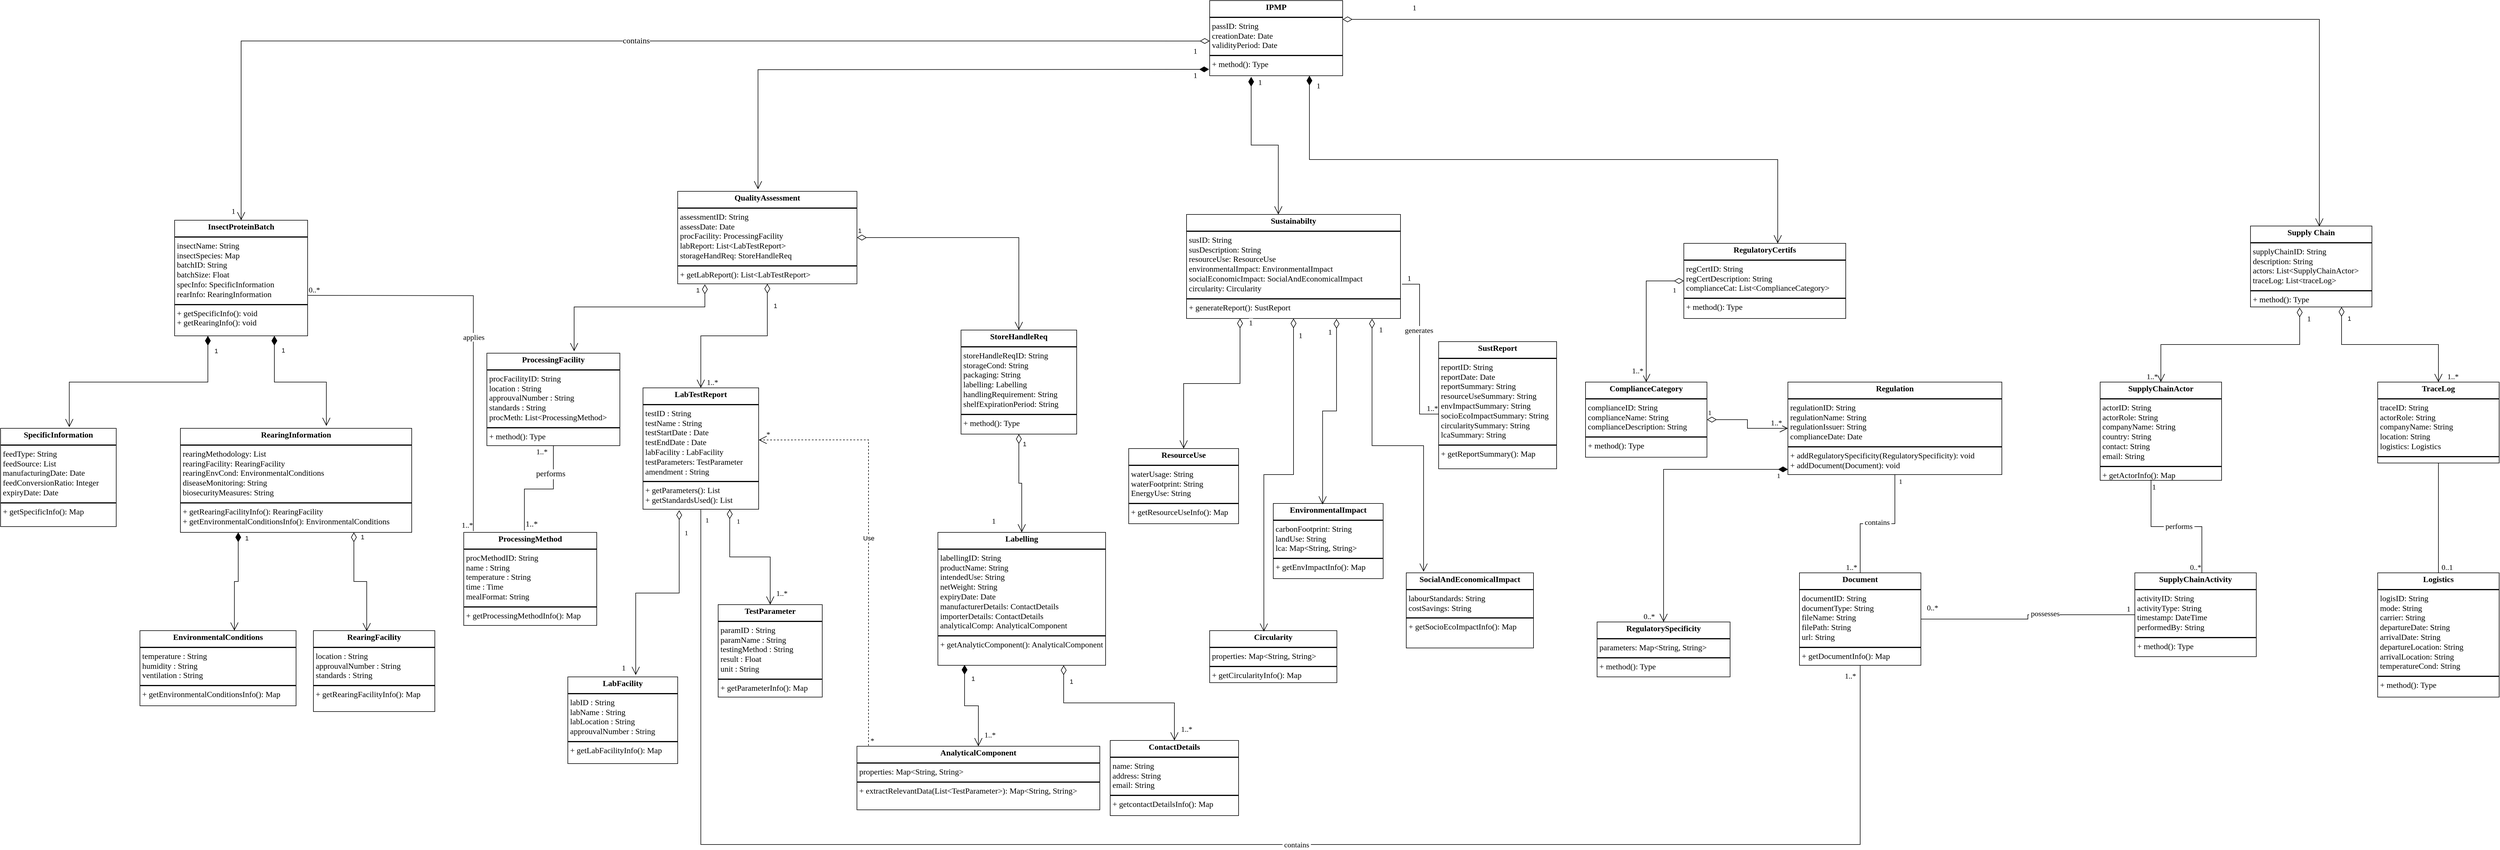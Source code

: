 <mxfile version="27.0.9">
  <diagram name="Seite-1" id="G8i2tsje67XJkGXH5v32">
    <mxGraphModel dx="3720" dy="1202" grid="1" gridSize="10" guides="1" tooltips="1" connect="1" arrows="1" fold="1" page="1" pageScale="1" pageWidth="827" pageHeight="1169" math="0" shadow="0">
      <root>
        <mxCell id="0" />
        <mxCell id="1" parent="0" />
        <mxCell id="pycqZsJmBlnkjiMjAmlZ-8" value="&lt;p style=&quot;margin:0px;margin-top:4px;text-align:center;&quot;&gt;&lt;b&gt;&lt;font&gt;IPMP&lt;/font&gt;&lt;/b&gt;&lt;/p&gt;&lt;hr style=&quot;border-style:solid;&quot;&gt;&lt;p style=&quot;margin:0px;margin-left:4px;&quot;&gt;&lt;font&gt;passID: String&lt;/font&gt;&lt;/p&gt;&lt;p style=&quot;margin:0px;margin-left:4px;&quot;&gt;&lt;font&gt;creationDate: Date&lt;/font&gt;&lt;/p&gt;&lt;p style=&quot;margin:0px;margin-left:4px;&quot;&gt;&lt;font&gt;validityPeriod: Date&lt;/font&gt;&lt;/p&gt;&lt;hr style=&quot;border-style:solid;&quot;&gt;&lt;p style=&quot;margin:0px;margin-left:4px;&quot;&gt;&lt;font&gt;+ method(): Type&lt;/font&gt;&lt;/p&gt;" style="verticalAlign=top;align=left;overflow=fill;html=1;whiteSpace=wrap;fontFamily=Tahoma;fontSize=14;" parent="1" vertex="1">
          <mxGeometry x="750" y="280" width="230" height="130" as="geometry" />
        </mxCell>
        <mxCell id="pycqZsJmBlnkjiMjAmlZ-9" value="&lt;p style=&quot;margin:0px;margin-top:4px;text-align:center;&quot;&gt;&lt;b&gt;InsectProteinBatch&lt;/b&gt;&lt;/p&gt;&lt;hr style=&quot;border-style:solid;&quot;&gt;&lt;p style=&quot;margin:0px;margin-left:4px;&quot;&gt;insectName&lt;span style=&quot;background-color: transparent; color: light-dark(rgb(0, 0, 0), rgb(255, 255, 255));&quot;&gt;: String&lt;/span&gt;&lt;/p&gt;&lt;p style=&quot;margin:0px;margin-left:4px;&quot;&gt;insectSpecies&lt;span style=&quot;background-color: transparent; color: light-dark(rgb(0, 0, 0), rgb(255, 255, 255));&quot;&gt;: Map&lt;/span&gt;&lt;/p&gt;&lt;p style=&quot;margin:0px;margin-left:4px;&quot;&gt;batchID&lt;span style=&quot;background-color: transparent; color: light-dark(rgb(0, 0, 0), rgb(255, 255, 255));&quot;&gt;: String&lt;/span&gt;&lt;/p&gt;&lt;p style=&quot;margin:0px;margin-left:4px;&quot;&gt;batchSize&lt;span style=&quot;background-color: transparent; color: light-dark(rgb(0, 0, 0), rgb(255, 255, 255));&quot;&gt;: Float&lt;/span&gt;&lt;/p&gt;&lt;p style=&quot;margin:0px;margin-left:4px;&quot;&gt;specInfo: SpecificInformation&lt;/p&gt;&lt;p style=&quot;margin:0px;margin-left:4px;&quot;&gt;rearInfo: RearingInformation&lt;/p&gt;&lt;hr style=&quot;border-style:solid;&quot;&gt;&lt;p style=&quot;margin:0px;margin-left:4px;&quot;&gt;+&amp;nbsp;&lt;span&gt;getSpecificInfo(): &lt;/span&gt;&lt;span&gt;void&lt;/span&gt;&lt;/p&gt;&lt;p style=&quot;margin:0px;margin-left:4px;&quot;&gt;&lt;span&gt;+&amp;nbsp;&lt;span&gt;getRearingInfo():&amp;nbsp;&lt;/span&gt;&lt;span&gt;void&lt;/span&gt;&lt;br&gt;&lt;/span&gt;&lt;/p&gt;" style="verticalAlign=top;align=left;overflow=fill;html=1;whiteSpace=wrap;fontFamily=Tahoma;fontSize=14;" parent="1" vertex="1">
          <mxGeometry x="-1040" y="660" width="230" height="200" as="geometry" />
        </mxCell>
        <mxCell id="pycqZsJmBlnkjiMjAmlZ-10" value="&lt;p style=&quot;margin:0px;margin-top:4px;text-align:center;&quot;&gt;&lt;b&gt;QualityAssessment&lt;/b&gt;&lt;span style=&quot;color: rgba(0, 0, 0, 0); font-family: monospace; font-size: 0px; text-wrap: nowrap; background-color: transparent; text-align: left;&quot;&gt;%3CmxGraphModel%3E%3Croot%3E%3CmxCell%20id%3D%220%22%2F%3E%3CmxCell%20id%3D%221%22%20parent%3D%220%22%2F%3E%3CmxCell%20id%3D%222%22%20value%3D%22%26lt%3Bp%20style%3D%26quot%3Bmargin%3A0px%3Bmargin-top%3A4px%3Btext-align%3Acenter%3B%26quot%3B%26gt%3B%26lt%3Bb%26gt%3BInsect%20Protein%26lt%3B%2Fb%26gt%3B%26lt%3B%2Fp%26gt%3B%26lt%3Bhr%20style%3D%26quot%3Bborder-style%3Asolid%3B%26quot%3B%26gt%3B%26lt%3Bp%20style%3D%26quot%3Bmargin%3A0px%3Bmargin-left%3A4px%3B%26quot%3B%26gt%3Bdescription%26lt%3B%2Fp%26gt%3B%26lt%3Bhr%20style%3D%26quot%3Bborder-style%3Asolid%3B%26quot%3B%26gt%3B%26lt%3Bp%20style%3D%26quot%3Bmargin%3A0px%3Bmargin-left%3A4px%3B%26quot%3B%26gt%3B%2B%20method()%3A%20Type%26lt%3B%2Fp%26gt%3B%22%20style%3D%22verticalAlign%3Dtop%3Balign%3Dleft%3Boverflow%3Dfill%3Bhtml%3D1%3BwhiteSpace%3Dwrap%3BfontFamily%3DTahoma%3BfontSize%3D14%3B%22%20vertex%3D%221%22%20parent%3D%221%22%3E%3CmxGeometry%20x%3D%22-20%22%20y%3D%22690%22%20width%3D%22160%22%20height%3D%2290%22%20as%3D%22geometry%22%2F%3E%3C%2FmxCell%3E%3C%2Froot%3E%3C%2FmxGraphModel%3E&lt;/span&gt;&lt;/p&gt;&lt;hr style=&quot;border-style:solid;&quot;&gt;&lt;p style=&quot;margin:0px;margin-left:4px;&quot;&gt;assessmentID: String&lt;/p&gt;&lt;p style=&quot;margin:0px;margin-left:4px;&quot;&gt;assessDate: Date&lt;/p&gt;&lt;p style=&quot;margin:0px;margin-left:4px;&quot;&gt;procFacility: ProcessingFacility&lt;/p&gt;&lt;p style=&quot;margin:0px;margin-left:4px;&quot;&gt;labReport: List&amp;lt;LabTestReport&amp;gt;&lt;/p&gt;&lt;p style=&quot;margin:0px;margin-left:4px;&quot;&gt;storageHandReq: StoreHandleReq&lt;/p&gt;&lt;hr style=&quot;border-style:solid;&quot;&gt;&lt;p style=&quot;margin:0px;margin-left:4px;&quot;&gt;+ getLabReport():&amp;nbsp;&lt;span style=&quot;background-color: transparent; color: light-dark(rgb(0, 0, 0), rgb(255, 255, 255));&quot;&gt;List&amp;lt;LabTestReport&amp;gt;&lt;/span&gt;&lt;/p&gt;" style="verticalAlign=top;align=left;overflow=fill;html=1;whiteSpace=wrap;fontFamily=Tahoma;fontSize=14;" parent="1" vertex="1">
          <mxGeometry x="-170" y="610" width="310" height="160" as="geometry" />
        </mxCell>
        <mxCell id="pycqZsJmBlnkjiMjAmlZ-11" value="&lt;p style=&quot;margin:0px;margin-top:4px;text-align:center;&quot;&gt;&lt;b&gt;Supply Chain&lt;/b&gt;&lt;/p&gt;&lt;hr style=&quot;border-style:solid;&quot;&gt;&lt;p style=&quot;margin:0px;margin-left:4px;&quot;&gt;supplyChainID: String&lt;/p&gt;&lt;p style=&quot;margin:0px;margin-left:4px;&quot;&gt;description: String&lt;/p&gt;&lt;p style=&quot;margin:0px;margin-left:4px;&quot;&gt;actors: List&amp;lt;SupplyChainActor&amp;gt;&lt;/p&gt;&lt;p style=&quot;margin:0px;margin-left:4px;&quot;&gt;traceLog: List&amp;lt;traceLog&amp;gt;&lt;/p&gt;&lt;hr style=&quot;border-style:solid;&quot;&gt;&lt;p style=&quot;margin:0px;margin-left:4px;&quot;&gt;+ method(): Type&lt;/p&gt;" style="verticalAlign=top;align=left;overflow=fill;html=1;whiteSpace=wrap;fontFamily=Tahoma;fontSize=14;" parent="1" vertex="1">
          <mxGeometry x="2550" y="670" width="210" height="140" as="geometry" />
        </mxCell>
        <mxCell id="pycqZsJmBlnkjiMjAmlZ-12" value="&lt;p style=&quot;margin:0px;margin-top:4px;text-align:center;&quot;&gt;&lt;b&gt;Sustainabilty&lt;/b&gt;&lt;span style=&quot;color: rgba(0, 0, 0, 0); font-family: monospace; font-size: 0px; text-wrap: nowrap; background-color: transparent; text-align: left;&quot;&gt;%3CmxGraphModel%3E%3Croot%3E%3CmxCell%20id%3D%220%22%2F%3E%3CmxCell%20id%3D%221%22%20parent%3D%220%22%2F%3E%3CmxCell%20id%3D%222%22%20value%3D%22%26lt%3Bp%20style%3D%26quot%3Bmargin%3A0px%3Bmargin-top%3A4px%3Btext-align%3Acenter%3B%26quot%3B%26gt%3B%26lt%3Bb%26gt%3BInsect%20Protein%26lt%3B%2Fb%26gt%3B%26lt%3B%2Fp%26gt%3B%26lt%3Bhr%20style%3D%26quot%3Bborder-style%3Asolid%3B%26quot%3B%26gt%3B%26lt%3Bp%20style%3D%26quot%3Bmargin%3A0px%3Bmargin-left%3A4px%3B%26quot%3B%26gt%3Bdescription%26lt%3B%2Fp%26gt%3B%26lt%3Bhr%20style%3D%26quot%3Bborder-style%3Asolid%3B%26quot%3B%26gt%3B%26lt%3Bp%20style%3D%26quot%3Bmargin%3A0px%3Bmargin-left%3A4px%3B%26quot%3B%26gt%3B%2B%20method()%3A%20Type%26lt%3B%2Fp%26gt%3B%22%20style%3D%22verticalAlign%3Dtop%3Balign%3Dleft%3Boverflow%3Dfill%3Bhtml%3D1%3BwhiteSpace%3Dwrap%3BfontFamily%3DTahoma%3BfontSize%3D14%3B%22%20vertex%3D%221%22%20parent%3D%221%22%3E%3CmxGeometry%20x%3D%22-20%22%20y%3D%22690%22%20width%3D%22160%22%20height%3D%2290%22%20as%3D%22geometry%22%2F%3E%3C%2FmxCell%3E%3C%2Froot%3E%3C%2FmxGraphModel%3E&lt;/span&gt;&lt;/p&gt;&lt;hr style=&quot;border-style:solid;&quot;&gt;&lt;p style=&quot;margin:0px;margin-left:4px;&quot;&gt;susID: String&lt;/p&gt;&lt;p style=&quot;margin:0px;margin-left:4px;&quot;&gt;susDescription: String&lt;/p&gt;&lt;p style=&quot;margin:0px;margin-left:4px;&quot;&gt;resourceUse: ResourceUse&lt;/p&gt;&lt;p style=&quot;margin:0px;margin-left:4px;&quot;&gt;environmentalImpact: EnvironmentalImpact&lt;/p&gt;&lt;p style=&quot;margin:0px;margin-left:4px;&quot;&gt;socialEconomicImpact:&amp;nbsp;&lt;span style=&quot;background-color: transparent; color: light-dark(rgb(0, 0, 0), rgb(255, 255, 255)); text-align: center;&quot;&gt;SocialAndEconomicalImpact&lt;/span&gt;&lt;/p&gt;&lt;p style=&quot;margin:0px;margin-left:4px;&quot;&gt;&lt;span style=&quot;background-color: transparent; color: light-dark(rgb(0, 0, 0), rgb(255, 255, 255)); text-align: center;&quot;&gt;circularity: Circularity&lt;/span&gt;&lt;/p&gt;&lt;hr style=&quot;border-style:solid;&quot;&gt;&lt;p style=&quot;margin:0px;margin-left:4px;&quot;&gt;+ generateReport(): SustReport&lt;/p&gt;" style="verticalAlign=top;align=left;overflow=fill;html=1;whiteSpace=wrap;fontFamily=Tahoma;fontSize=14;" parent="1" vertex="1">
          <mxGeometry x="710" y="650" width="370" height="180" as="geometry" />
        </mxCell>
        <mxCell id="pycqZsJmBlnkjiMjAmlZ-13" value="&lt;p style=&quot;margin:0px;margin-top:4px;text-align:center;&quot;&gt;&lt;b&gt;RegulatoryCertifs&lt;/b&gt;&lt;/p&gt;&lt;hr style=&quot;border-style:solid;&quot;&gt;&lt;p style=&quot;margin:0px;margin-left:4px;&quot;&gt;regCertID: String&lt;/p&gt;&lt;p style=&quot;margin:0px;margin-left:4px;&quot;&gt;regCertDescription: String&lt;/p&gt;&lt;p style=&quot;margin:0px;margin-left:4px;&quot;&gt;complianceCat: List&amp;lt;ComplianceCategory&amp;gt;&lt;/p&gt;&lt;hr style=&quot;border-style:solid;&quot;&gt;&lt;p style=&quot;margin:0px;margin-left:4px;&quot;&gt;+ method(): Type&lt;/p&gt;" style="verticalAlign=top;align=left;overflow=fill;html=1;whiteSpace=wrap;fontFamily=Tahoma;fontSize=14;" parent="1" vertex="1">
          <mxGeometry x="1570" y="700" width="280" height="130" as="geometry" />
        </mxCell>
        <mxCell id="pycqZsJmBlnkjiMjAmlZ-14" value="&lt;font style=&quot;font-size: 14px;&quot; face=&quot;Comic Sans MS&quot;&gt;contains&lt;/font&gt;" style="endArrow=open;html=1;endSize=12;startArrow=diamondThin;startSize=14;startFill=0;edgeStyle=orthogonalEdgeStyle;rounded=0;exitX=0;exitY=0.538;exitDx=0;exitDy=0;entryX=0.5;entryY=0;entryDx=0;entryDy=0;exitPerimeter=0;" parent="1" source="pycqZsJmBlnkjiMjAmlZ-8" target="pycqZsJmBlnkjiMjAmlZ-9" edge="1">
          <mxGeometry relative="1" as="geometry">
            <mxPoint x="667" y="520" as="sourcePoint" />
            <mxPoint x="827" y="520" as="targetPoint" />
          </mxGeometry>
        </mxCell>
        <mxCell id="pycqZsJmBlnkjiMjAmlZ-15" value="1" style="edgeLabel;resizable=0;html=1;align=left;verticalAlign=top;fontFamily=Comic Sans MS;fontSize=13;labelBackgroundColor=none;" parent="pycqZsJmBlnkjiMjAmlZ-14" connectable="0" vertex="1">
          <mxGeometry x="-1" relative="1" as="geometry">
            <mxPoint x="-30" y="3" as="offset" />
          </mxGeometry>
        </mxCell>
        <mxCell id="pycqZsJmBlnkjiMjAmlZ-16" value="&lt;font&gt;1&lt;/font&gt;" style="edgeLabel;resizable=0;html=1;align=right;verticalAlign=top;labelBackgroundColor=none;fontFamily=Comic Sans MS;fontSize=13;" parent="pycqZsJmBlnkjiMjAmlZ-14" connectable="0" vertex="1">
          <mxGeometry x="1" relative="1" as="geometry">
            <mxPoint x="-10" y="-30" as="offset" />
          </mxGeometry>
        </mxCell>
        <mxCell id="pycqZsJmBlnkjiMjAmlZ-17" value="&lt;font style=&quot;font-size: 13px;&quot; face=&quot;Comic Sans MS&quot;&gt;1&lt;/font&gt;" style="endArrow=open;html=1;endSize=12;startArrow=diamondThin;startSize=14;startFill=0;edgeStyle=orthogonalEdgeStyle;align=left;verticalAlign=bottom;rounded=0;exitX=1;exitY=0.25;exitDx=0;exitDy=0;entryX=0.567;entryY=0.007;entryDx=0;entryDy=0;entryPerimeter=0;" parent="1" source="pycqZsJmBlnkjiMjAmlZ-8" target="pycqZsJmBlnkjiMjAmlZ-11" edge="1">
          <mxGeometry x="-0.884" y="10" relative="1" as="geometry">
            <mxPoint x="630" y="780" as="sourcePoint" />
            <mxPoint x="764" y="680" as="targetPoint" />
            <mxPoint as="offset" />
          </mxGeometry>
        </mxCell>
        <mxCell id="pycqZsJmBlnkjiMjAmlZ-19" value="1" style="endArrow=open;html=1;endSize=12;startArrow=diamondThin;startSize=14;startFill=1;edgeStyle=orthogonalEdgeStyle;align=left;verticalAlign=bottom;rounded=0;entryX=0.448;entryY=-0.022;entryDx=0;entryDy=0;entryPerimeter=0;fontFamily=Comic Sans MS;fontSize=13;" parent="1" target="pycqZsJmBlnkjiMjAmlZ-10" edge="1">
          <mxGeometry x="-0.94" y="21" relative="1" as="geometry">
            <mxPoint x="749" y="399" as="sourcePoint" />
            <mxPoint x="710" y="540" as="targetPoint" />
            <mxPoint as="offset" />
          </mxGeometry>
        </mxCell>
        <mxCell id="pycqZsJmBlnkjiMjAmlZ-20" value="1" style="endArrow=open;html=1;endSize=12;startArrow=diamondThin;startSize=14;startFill=1;edgeStyle=orthogonalEdgeStyle;align=left;verticalAlign=bottom;rounded=0;fontFamily=Comic Sans MS;fontSize=13;entryX=0.429;entryY=0;entryDx=0;entryDy=0;exitX=0.312;exitY=1.015;exitDx=0;exitDy=0;exitPerimeter=0;entryPerimeter=0;" parent="1" source="pycqZsJmBlnkjiMjAmlZ-8" target="pycqZsJmBlnkjiMjAmlZ-12" edge="1">
          <mxGeometry x="-0.855" y="10" relative="1" as="geometry">
            <mxPoint x="650" y="970" as="sourcePoint" />
            <mxPoint x="810" y="970" as="targetPoint" />
            <mxPoint as="offset" />
          </mxGeometry>
        </mxCell>
        <mxCell id="pycqZsJmBlnkjiMjAmlZ-21" value="1" style="endArrow=open;html=1;endSize=12;startArrow=diamondThin;startSize=14;startFill=1;edgeStyle=orthogonalEdgeStyle;align=left;verticalAlign=bottom;rounded=0;exitX=0.75;exitY=1;exitDx=0;exitDy=0;entryX=0.58;entryY=0;entryDx=0;entryDy=0;entryPerimeter=0;fontFamily=Comic Sans MS;fontSize=13;" parent="1" source="pycqZsJmBlnkjiMjAmlZ-8" target="pycqZsJmBlnkjiMjAmlZ-13" edge="1">
          <mxGeometry x="-0.949" y="10" relative="1" as="geometry">
            <mxPoint x="610" y="1020" as="sourcePoint" />
            <mxPoint x="770" y="1020" as="targetPoint" />
            <mxPoint as="offset" />
          </mxGeometry>
        </mxCell>
        <mxCell id="pycqZsJmBlnkjiMjAmlZ-23" value="&lt;p style=&quot;margin:0px;margin-top:4px;text-align:center;&quot;&gt;&lt;b&gt;ResourceUse&lt;/b&gt;&lt;span style=&quot;color: rgba(0, 0, 0, 0); font-family: monospace; font-size: 0px; text-wrap: nowrap; background-color: transparent; text-align: left;&quot;&gt;%3CmxGraphModel%3E%3Croot%3E%3CmxCell%20id%3D%220%22%2F%3E%3CmxCell%20id%3D%221%22%20parent%3D%220%22%2F%3E%3CmxCell%20id%3D%222%22%20value%3D%22%26lt%3Bp%20style%3D%26quot%3Bmargin%3A0px%3Bmargin-top%3A4px%3Btext-align%3Acenter%3B%26quot%3B%26gt%3B%26lt%3Bb%26gt%3BInsect%20Protein%26lt%3B%2Fb%26gt%3B%26lt%3B%2Fp%26gt%3B%26lt%3Bhr%20style%3D%26quot%3Bborder-style%3Asolid%3B%26quot%3B%26gt%3B%26lt%3Bp%20style%3D%26quot%3Bmargin%3A0px%3Bmargin-left%3A4px%3B%26quot%3B%26gt%3Bdescription%26lt%3B%2Fp%26gt%3B%26lt%3Bhr%20style%3D%26quot%3Bborder-style%3Asolid%3B%26quot%3B%26gt%3B%26lt%3Bp%20style%3D%26quot%3Bmargin%3A0px%3Bmargin-left%3A4px%3B%26quot%3B%26gt%3B%2B%20method()%3A%20Type%26lt%3B%2Fp%26gt%3B%22%20style%3D%22verticalAlign%3Dtop%3Balign%3Dleft%3Boverflow%3Dfill%3Bhtml%3D1%3BwhiteSpace%3Dwrap%3BfontFamily%3DTahoma%3BfontSize%3D14%3B%22%20vertex%3D%221%22%20parent%3D%221%22%3E%3CmxGeometry%20x%3D%22-20%22%20y%3D%22690%22%20width%3D%22160%22%20height%3D%2290%22%20as%3D%22geometry%22%2F%3E%3C%2FmxCell%3E%3C%2Froot%3E%3C%2FmxGraphModel%3E&lt;/span&gt;&lt;/p&gt;&lt;hr style=&quot;border-style:solid;&quot;&gt;&lt;p style=&quot;margin:0px;margin-left:4px;&quot;&gt;waterUsage: String&lt;/p&gt;&lt;p style=&quot;margin:0px;margin-left:4px;&quot;&gt;waterFootprint&lt;span style=&quot;background-color: transparent; color: light-dark(rgb(0, 0, 0), rgb(255, 255, 255));&quot;&gt;: String&lt;/span&gt;&lt;/p&gt;&lt;p style=&quot;margin:0px;margin-left:4px;&quot;&gt;EnergyUse&lt;span style=&quot;background-color: transparent; color: light-dark(rgb(0, 0, 0), rgb(255, 255, 255));&quot;&gt;: String&lt;/span&gt;&lt;/p&gt;&lt;hr style=&quot;border-style:solid;&quot;&gt;&lt;p style=&quot;margin:0px;margin-left:4px;&quot;&gt;+ getResourceUseInfo(): Map&lt;/p&gt;" style="verticalAlign=top;align=left;overflow=fill;html=1;whiteSpace=wrap;fontFamily=Tahoma;fontSize=14;" parent="1" vertex="1">
          <mxGeometry x="610" y="1055" width="190" height="130" as="geometry" />
        </mxCell>
        <mxCell id="pycqZsJmBlnkjiMjAmlZ-24" value="&lt;p style=&quot;margin:0px;margin-top:4px;text-align:center;&quot;&gt;&lt;b&gt;EnvironmentalImpact&lt;/b&gt;&lt;span style=&quot;color: rgba(0, 0, 0, 0); font-family: monospace; font-size: 0px; text-wrap: nowrap; background-color: transparent; text-align: left;&quot;&gt;%3CmxGraphModel%3E%3Croot%3E%3CmxCell%20id%3D%220%22%2F%3E%3CmxCell%20id%3D%221%22%20parent%3D%220%22%2F%3E%3CmxCell%20id%3D%222%22%20value%3D%22%26lt%3Bp%20style%3D%26quot%3Bmargin%3A0px%3Bmargin-top%3A4px%3Btext-align%3Acenter%3B%26quot%3B%26gt%3B%26lt%3Bb%26gt%3BInsect%20Protein%26lt%3B%2Fb%26gt%3B%26lt%3B%2Fp%26gt%3B%26lt%3Bhr%20style%3D%26quot%3Bborder-style%3Asolid%3B%26quot%3B%26gt%3B%26lt%3Bp%20style%3D%26quot%3Bmargin%3A0px%3Bmargin-left%3A4px%3B%26quot%3B%26gt%3Bdescription%26lt%3B%2Fp%26gt%3B%26lt%3Bhr%20style%3D%26quot%3Bborder-style%3Asolid%3B%26quot%3B%26gt%3B%26lt%3Bp%20style%3D%26quot%3Bmargin%3A0px%3Bmargin-left%3A4px%3B%26quot%3B%26gt%3B%2B%20method()%3A%20Type%26lt%3B%2Fp%26gt%3B%22%20style%3D%22verticalAlign%3Dtop%3Balign%3Dleft%3Boverflow%3Dfill%3Bhtml%3D1%3BwhiteSpace%3Dwrap%3BfontFamily%3DTahoma%3BfontSize%3D14%3B%22%20vertex%3D%221%22%20parent%3D%221%22%3E%3CmxGeometry%20x%3D%22-20%22%20y%3D%22690%22%20width%3D%22160%22%20height%3D%2290%22%20as%3D%22geometry%22%2F%3E%3C%2FmxCell%3E%3C%2Froot%3E%3C%2FmxGraphModel%3E&lt;/span&gt;&lt;/p&gt;&lt;hr style=&quot;border-style:solid;&quot;&gt;&lt;p style=&quot;margin:0px;margin-left:4px;&quot;&gt;carbonFootprint&lt;span style=&quot;background-color: transparent; color: light-dark(rgb(0, 0, 0), rgb(255, 255, 255));&quot;&gt;: String&lt;/span&gt;&lt;/p&gt;&lt;p style=&quot;margin:0px;margin-left:4px;&quot;&gt;landUse&lt;span style=&quot;background-color: transparent; color: light-dark(rgb(0, 0, 0), rgb(255, 255, 255));&quot;&gt;: String&lt;/span&gt;&lt;/p&gt;&lt;p style=&quot;margin:0px;margin-left:4px;&quot;&gt;&lt;span style=&quot;background-color: transparent; color: light-dark(rgb(0, 0, 0), rgb(255, 255, 255));&quot;&gt;lca: Map&amp;lt;String, String&amp;gt;&lt;/span&gt;&lt;/p&gt;&lt;hr style=&quot;border-style:solid;&quot;&gt;&lt;p style=&quot;margin:0px;margin-left:4px;&quot;&gt;+&amp;nbsp;&lt;span style=&quot;background-color: transparent; color: light-dark(rgb(0, 0, 0), rgb(255, 255, 255));&quot;&gt;getEnvImpactInfo(): Map&lt;/span&gt;&lt;/p&gt;" style="verticalAlign=top;align=left;overflow=fill;html=1;whiteSpace=wrap;fontFamily=Tahoma;fontSize=14;" parent="1" vertex="1">
          <mxGeometry x="860" y="1150" width="190" height="130" as="geometry" />
        </mxCell>
        <mxCell id="pycqZsJmBlnkjiMjAmlZ-25" value="&lt;p style=&quot;margin:0px;margin-top:4px;text-align:center;&quot;&gt;&lt;b&gt;SocialAndEconomicalImpact&lt;/b&gt;&lt;span style=&quot;color: rgba(0, 0, 0, 0); font-family: monospace; font-size: 0px; text-wrap: nowrap; background-color: transparent; text-align: left;&quot;&gt;%3CmxGraphModel%3E%3Croot%3E%3CmxCell%20id%3D%220%22%2F%3E%3CmxCell%20id%3D%221%22%20parent%3D%220%22%2F%3E%3CmxCell%20id%3D%222%22%20value%3D%22%26lt%3Bp%20style%3D%26quot%3Bmargin%3A0px%3Bmargin-top%3A4px%3Btext-align%3Acenter%3B%26quot%3B%26gt%3B%26lt%3Bb%26gt%3BInsect%20Protein%26lt%3B%2Fb%26gt%3B%26lt%3B%2Fp%26gt%3B%26lt%3Bhr%20style%3D%26quot%3Bborder-style%3Asolid%3B%26quot%3B%26gt%3B%26lt%3Bp%20style%3D%26quot%3Bmargin%3A0px%3Bmargin-left%3A4px%3B%26quot%3B%26gt%3Bdescription%26lt%3B%2Fp%26gt%3B%26lt%3Bhr%20style%3D%26quot%3Bborder-style%3Asolid%3B%26quot%3B%26gt%3B%26lt%3Bp%20style%3D%26quot%3Bmargin%3A0px%3Bmargin-left%3A4px%3B%26quot%3B%26gt%3B%2B%20method()%3A%20Type%26lt%3B%2Fp%26gt%3B%22%20style%3D%22verticalAlign%3Dtop%3Balign%3Dleft%3Boverflow%3Dfill%3Bhtml%3D1%3BwhiteSpace%3Dwrap%3BfontFamily%3DTahoma%3BfontSize%3D14%3B%22%20vertex%3D%221%22%20parent%3D%221%22%3E%3CmxGeometry%20x%3D%22-20%22%20y%3D%22690%22%20width%3D%22160%22%20height%3D%2290%22%20as%3D%22geometry%22%2F%3E%3C%2FmxCell%3E%3C%2Froot%3E%3C%2FmxGraphModel%3E&lt;/span&gt;&lt;/p&gt;&lt;hr style=&quot;border-style:solid;&quot;&gt;&lt;p style=&quot;margin:0px;margin-left:4px;&quot;&gt;labourStandards&lt;span style=&quot;background-color: transparent; color: light-dark(rgb(0, 0, 0), rgb(255, 255, 255));&quot;&gt;: String&lt;/span&gt;&lt;/p&gt;&lt;p style=&quot;margin:0px;margin-left:4px;&quot;&gt;costSavings&lt;span style=&quot;background-color: transparent; color: light-dark(rgb(0, 0, 0), rgb(255, 255, 255));&quot;&gt;: String&lt;/span&gt;&lt;/p&gt;&lt;hr style=&quot;border-style:solid;&quot;&gt;&lt;p style=&quot;margin:0px;margin-left:4px;&quot;&gt;+&amp;nbsp;&lt;span style=&quot;background-color: transparent; color: light-dark(rgb(0, 0, 0), rgb(255, 255, 255));&quot;&gt;getSocioEcoImpactInfo(): Map&lt;/span&gt;&lt;/p&gt;" style="verticalAlign=top;align=left;overflow=fill;html=1;whiteSpace=wrap;fontFamily=Tahoma;fontSize=14;" parent="1" vertex="1">
          <mxGeometry x="1090" y="1270" width="220" height="130" as="geometry" />
        </mxCell>
        <mxCell id="pycqZsJmBlnkjiMjAmlZ-26" value="1" style="endArrow=open;html=1;endSize=12;startArrow=diamondThin;startSize=14;startFill=0;edgeStyle=orthogonalEdgeStyle;align=left;verticalAlign=bottom;rounded=0;entryX=0.5;entryY=0;entryDx=0;entryDy=0;exitX=0.25;exitY=1;exitDx=0;exitDy=0;fontFamily=Comic Sans MS;fontSize=13;" parent="1" source="pycqZsJmBlnkjiMjAmlZ-12" target="pycqZsJmBlnkjiMjAmlZ-23" edge="1">
          <mxGeometry x="-0.887" y="13" relative="1" as="geometry">
            <mxPoint x="868.74" y="855" as="sourcePoint" />
            <mxPoint x="670.0" y="1076.7" as="targetPoint" />
            <mxPoint as="offset" />
          </mxGeometry>
        </mxCell>
        <mxCell id="pycqZsJmBlnkjiMjAmlZ-27" value="1" style="endArrow=open;html=1;endSize=12;startArrow=diamondThin;startSize=14;startFill=0;edgeStyle=orthogonalEdgeStyle;align=left;verticalAlign=bottom;rounded=0;exitX=0.701;exitY=1.004;exitDx=0;exitDy=0;exitPerimeter=0;fontFamily=Comic Sans MS;fontSize=13;entryX=0.449;entryY=0.013;entryDx=0;entryDy=0;entryPerimeter=0;" parent="1" source="pycqZsJmBlnkjiMjAmlZ-12" target="pycqZsJmBlnkjiMjAmlZ-24" edge="1">
          <mxGeometry x="-0.805" y="-16" relative="1" as="geometry">
            <mxPoint x="420" y="805" as="sourcePoint" />
            <mxPoint x="956" y="1050" as="targetPoint" />
            <mxPoint as="offset" />
          </mxGeometry>
        </mxCell>
        <mxCell id="pycqZsJmBlnkjiMjAmlZ-28" value="1" style="endArrow=open;html=1;endSize=12;startArrow=diamondThin;startSize=14;startFill=0;edgeStyle=orthogonalEdgeStyle;align=left;verticalAlign=bottom;rounded=0;entryX=0.136;entryY=-0.015;entryDx=0;entryDy=0;fontFamily=Comic Sans MS;fontSize=13;exitX=0.867;exitY=1.003;exitDx=0;exitDy=0;exitPerimeter=0;entryPerimeter=0;" parent="1" source="pycqZsJmBlnkjiMjAmlZ-12" target="pycqZsJmBlnkjiMjAmlZ-25" edge="1">
          <mxGeometry x="-0.889" y="10" relative="1" as="geometry">
            <mxPoint x="910" y="895" as="sourcePoint" />
            <mxPoint x="1070" y="895" as="targetPoint" />
            <mxPoint as="offset" />
          </mxGeometry>
        </mxCell>
        <mxCell id="pycqZsJmBlnkjiMjAmlZ-29" value="&lt;p style=&quot;margin:0px;margin-top:4px;text-align:center;&quot;&gt;&lt;b&gt;Circularity&lt;/b&gt;&lt;span style=&quot;color: rgba(0, 0, 0, 0); font-family: monospace; font-size: 0px; text-wrap: nowrap; background-color: transparent; text-align: left;&quot;&gt;%3CmxGraphModel%3E%3Croot%3E%3CmxCell%20id%3D%220%22%2F%3E%3CmxCell%20id%3D%221%22%20parent%3D%220%22%2F%3E%3CmxCell%20id%3D%222%22%20value%3D%22%26lt%3Bp%20style%3D%26quot%3Bmargin%3A0px%3Bmargin-top%3A4px%3Btext-align%3Acenter%3B%26quot%3B%26gt%3B%26lt%3Bb%26gt%3BInsect%20Protein%26lt%3B%2Fb%26gt%3B%26lt%3B%2Fp%26gt%3B%26lt%3Bhr%20style%3D%26quot%3Bborder-style%3Asolid%3B%26quot%3B%26gt%3B%26lt%3Bp%20style%3D%26quot%3Bmargin%3A0px%3Bmargin-left%3A4px%3B%26quot%3B%26gt%3Bdescription%26lt%3B%2Fp%26gt%3B%26lt%3Bhr%20style%3D%26quot%3Bborder-style%3Asolid%3B%26quot%3B%26gt%3B%26lt%3Bp%20style%3D%26quot%3Bmargin%3A0px%3Bmargin-left%3A4px%3B%26quot%3B%26gt%3B%2B%20method()%3A%20Type%26lt%3B%2Fp%26gt%3B%22%20style%3D%22verticalAlign%3Dtop%3Balign%3Dleft%3Boverflow%3Dfill%3Bhtml%3D1%3BwhiteSpace%3Dwrap%3BfontFamily%3DTahoma%3BfontSize%3D14%3B%22%20vertex%3D%221%22%20parent%3D%221%22%3E%3CmxGeometry%20x%3D%22-20%22%20y%3D%22690%22%20width%3D%22160%22%20height%3D%2290%22%20as%3D%22geometry%22%2F%3E%3C%2FmxCell%3E%3C%2Froot%3E%3C%2FmxGraphModel%3E&lt;/span&gt;&lt;/p&gt;&lt;hr style=&quot;border-style:solid;&quot;&gt;&lt;p style=&quot;margin:0px;margin-left:4px;&quot;&gt;properties&lt;span style=&quot;background-color: transparent; color: light-dark(rgb(0, 0, 0), rgb(255, 255, 255));&quot;&gt;: Map&amp;lt;String, String&amp;gt;&lt;/span&gt;&lt;/p&gt;&lt;hr style=&quot;border-style:solid;&quot;&gt;&lt;p style=&quot;margin:0px;margin-left:4px;&quot;&gt;+&amp;nbsp;&lt;span style=&quot;background-color: transparent; color: light-dark(rgb(0, 0, 0), rgb(255, 255, 255));&quot;&gt;getCircularityInfo(): Map&lt;/span&gt;&lt;/p&gt;" style="verticalAlign=top;align=left;overflow=fill;html=1;whiteSpace=wrap;fontFamily=Tahoma;fontSize=14;" parent="1" vertex="1">
          <mxGeometry x="750" y="1370" width="220" height="90" as="geometry" />
        </mxCell>
        <mxCell id="pycqZsJmBlnkjiMjAmlZ-30" value="1" style="endArrow=open;html=1;endSize=12;startArrow=diamondThin;startSize=14;startFill=0;edgeStyle=orthogonalEdgeStyle;align=left;verticalAlign=bottom;rounded=0;entryX=0.426;entryY=0.02;entryDx=0;entryDy=0;entryPerimeter=0;fontFamily=Comic Sans MS;fontSize=13;" parent="1" source="pycqZsJmBlnkjiMjAmlZ-12" target="pycqZsJmBlnkjiMjAmlZ-29" edge="1">
          <mxGeometry x="-0.867" y="7" relative="1" as="geometry">
            <mxPoint x="910" y="865" as="sourcePoint" />
            <mxPoint x="570" y="795" as="targetPoint" />
            <mxPoint as="offset" />
          </mxGeometry>
        </mxCell>
        <mxCell id="pycqZsJmBlnkjiMjAmlZ-31" value="&lt;p style=&quot;margin:0px;margin-top:4px;text-align:center;&quot;&gt;&lt;b&gt;SpecificInformation&lt;/b&gt;&lt;/p&gt;&lt;hr style=&quot;border-style:solid;&quot;&gt;&lt;p style=&quot;margin:0px;margin-left:4px;&quot;&gt;feedType&lt;span style=&quot;background-color: transparent; color: light-dark(rgb(0, 0, 0), rgb(255, 255, 255));&quot;&gt;: String&lt;/span&gt;&lt;/p&gt;&lt;p style=&quot;margin:0px;margin-left:4px;&quot;&gt;feedSource&lt;span style=&quot;background-color: transparent; color: light-dark(rgb(0, 0, 0), rgb(255, 255, 255));&quot;&gt;: List&lt;/span&gt;&lt;/p&gt;&lt;p style=&quot;margin:0px;margin-left:4px;&quot;&gt;manufacturingDate&lt;span style=&quot;background-color: transparent; color: light-dark(rgb(0, 0, 0), rgb(255, 255, 255));&quot;&gt;: Date&lt;/span&gt;&lt;/p&gt;&lt;p style=&quot;margin:0px;margin-left:4px;&quot;&gt;feedConversionRatio&lt;span style=&quot;background-color: transparent; color: light-dark(rgb(0, 0, 0), rgb(255, 255, 255));&quot;&gt;: Integer&lt;/span&gt;&lt;/p&gt;&lt;p style=&quot;margin:0px;margin-left:4px;&quot;&gt;expiryDate&lt;span style=&quot;background-color: transparent; color: light-dark(rgb(0, 0, 0), rgb(255, 255, 255));&quot;&gt;: Date&lt;/span&gt;&lt;/p&gt;&lt;hr style=&quot;border-style:solid;&quot;&gt;&lt;p style=&quot;margin:0px;margin-left:4px;&quot;&gt;+ getSpecificInfo(): Map&lt;/p&gt;" style="verticalAlign=top;align=left;overflow=fill;html=1;whiteSpace=wrap;fontFamily=Tahoma;fontSize=14;" parent="1" vertex="1">
          <mxGeometry x="-1341" y="1020" width="200" height="170" as="geometry" />
        </mxCell>
        <mxCell id="pycqZsJmBlnkjiMjAmlZ-32" value="&lt;p style=&quot;margin:0px;margin-top:4px;text-align:center;&quot;&gt;&lt;b&gt;RearingInformation&lt;/b&gt;&lt;/p&gt;&lt;hr style=&quot;border-style:solid;&quot;&gt;&lt;p style=&quot;margin:0px;margin-left:4px;&quot;&gt;rearingMethodology: List&lt;/p&gt;&lt;p style=&quot;margin:0px;margin-left:4px;&quot;&gt;rearingFacility: RearingFacility&lt;/p&gt;&lt;p style=&quot;margin:0px;margin-left:4px;&quot;&gt;rearingEnvCond: EnvironmentalConditions&lt;/p&gt;&lt;p style=&quot;margin:0px;margin-left:4px;&quot;&gt;diseaseMonitoring: String&lt;/p&gt;&lt;p style=&quot;margin:0px;margin-left:4px;&quot;&gt;biosecurityMeasures: String&lt;/p&gt;&lt;hr style=&quot;border-style:solid;&quot;&gt;&lt;p style=&quot;margin:0px;margin-left:4px;&quot;&gt;+ getRearingFacilityInfo():&amp;nbsp;&lt;span style=&quot;background-color: transparent; color: light-dark(rgb(0, 0, 0), rgb(255, 255, 255));&quot;&gt;RearingFacility&lt;/span&gt;&lt;/p&gt;&lt;p style=&quot;margin:0px;margin-left:4px;&quot;&gt;+ getEnvironmentalConditionsInfo():&amp;nbsp;&lt;span style=&quot;background-color: transparent; color: light-dark(rgb(0, 0, 0), rgb(255, 255, 255)); text-align: center;&quot;&gt;EnvironmentalConditions&lt;/span&gt;&lt;/p&gt;&lt;div&gt;&lt;b style=&quot;background-color: transparent; color: light-dark(rgb(0, 0, 0), rgb(255, 255, 255)); text-align: center;&quot;&gt;&lt;br&gt;&lt;/b&gt;&lt;/div&gt;&lt;p style=&quot;margin:0px;margin-left:4px;&quot;&gt;&lt;br&gt;&lt;/p&gt;" style="verticalAlign=top;align=left;overflow=fill;html=1;whiteSpace=wrap;fontFamily=Tahoma;fontSize=14;" parent="1" vertex="1">
          <mxGeometry x="-1030" y="1020" width="400" height="180" as="geometry" />
        </mxCell>
        <mxCell id="pycqZsJmBlnkjiMjAmlZ-34" value="&lt;p style=&quot;margin:0px;margin-top:4px;text-align:center;&quot;&gt;&lt;b&gt;EnvironmentalConditions&lt;/b&gt;&lt;/p&gt;&lt;hr style=&quot;border-style:solid;&quot;&gt;&lt;p style=&quot;margin:0px;margin-left:4px;&quot;&gt;temperature : String&lt;/p&gt;&lt;p style=&quot;margin:0px;margin-left:4px;&quot;&gt;humidity&lt;span style=&quot;background-color: transparent; color: light-dark(rgb(0, 0, 0), rgb(255, 255, 255));&quot;&gt;&amp;nbsp;&lt;/span&gt;&lt;span style=&quot;background-color: transparent; color: light-dark(rgb(0, 0, 0), rgb(255, 255, 255));&quot;&gt;: String&lt;/span&gt;&lt;/p&gt;&lt;p style=&quot;margin:0px;margin-left:4px;&quot;&gt;ventilation&lt;span style=&quot;background-color: transparent; color: light-dark(rgb(0, 0, 0), rgb(255, 255, 255));&quot;&gt;&amp;nbsp;&lt;/span&gt;&lt;span style=&quot;background-color: transparent; color: light-dark(rgb(0, 0, 0), rgb(255, 255, 255));&quot;&gt;: String&lt;/span&gt;&lt;/p&gt;&lt;hr style=&quot;border-style:solid;&quot;&gt;&lt;p style=&quot;margin:0px;margin-left:4px;&quot;&gt;+ getEnvironmentalConditionsInfo(): Map&lt;br&gt;&lt;/p&gt;" style="verticalAlign=top;align=left;overflow=fill;html=1;whiteSpace=wrap;fontFamily=Tahoma;fontSize=14;" parent="1" vertex="1">
          <mxGeometry x="-1100" y="1370" width="270" height="130" as="geometry" />
        </mxCell>
        <mxCell id="pycqZsJmBlnkjiMjAmlZ-35" value="&lt;p style=&quot;margin:0px;margin-top:4px;text-align:center;&quot;&gt;&lt;b&gt;RearingFacility&lt;/b&gt;&lt;/p&gt;&lt;hr style=&quot;border-style:solid;&quot;&gt;&lt;p style=&quot;margin:0px;margin-left:4px;&quot;&gt;location&lt;span style=&quot;background-color: transparent; color: light-dark(rgb(0, 0, 0), rgb(255, 255, 255));&quot;&gt;&amp;nbsp;&lt;/span&gt;&lt;span style=&quot;background-color: transparent; color: light-dark(rgb(0, 0, 0), rgb(255, 255, 255));&quot;&gt;: String&lt;/span&gt;&lt;/p&gt;&lt;p style=&quot;margin:0px;margin-left:4px;&quot;&gt;approuvalNumber&lt;span style=&quot;background-color: transparent; color: light-dark(rgb(0, 0, 0), rgb(255, 255, 255));&quot;&gt;&amp;nbsp;&lt;/span&gt;&lt;span style=&quot;background-color: transparent; color: light-dark(rgb(0, 0, 0), rgb(255, 255, 255));&quot;&gt;: String&lt;/span&gt;&lt;/p&gt;&lt;p style=&quot;margin:0px;margin-left:4px;&quot;&gt;standards&lt;span style=&quot;background-color: transparent; color: light-dark(rgb(0, 0, 0), rgb(255, 255, 255));&quot;&gt;&amp;nbsp;&lt;/span&gt;&lt;span style=&quot;background-color: transparent; color: light-dark(rgb(0, 0, 0), rgb(255, 255, 255));&quot;&gt;: String&lt;/span&gt;&lt;/p&gt;&lt;hr style=&quot;border-style:solid;&quot;&gt;&lt;p style=&quot;margin:0px;margin-left:4px;&quot;&gt;+ getRearingFacilityInfo(): Map&lt;br&gt;&lt;/p&gt;" style="verticalAlign=top;align=left;overflow=fill;html=1;whiteSpace=wrap;fontFamily=Tahoma;fontSize=14;" parent="1" vertex="1">
          <mxGeometry x="-800" y="1370" width="210" height="140" as="geometry" />
        </mxCell>
        <mxCell id="pycqZsJmBlnkjiMjAmlZ-36" value="1" style="endArrow=open;html=1;endSize=12;startArrow=diamondThin;startSize=14;startFill=0;edgeStyle=orthogonalEdgeStyle;align=left;verticalAlign=bottom;rounded=0;exitX=0.75;exitY=1;exitDx=0;exitDy=0;entryX=0.439;entryY=0.007;entryDx=0;entryDy=0;entryPerimeter=0;" parent="1" source="pycqZsJmBlnkjiMjAmlZ-32" target="pycqZsJmBlnkjiMjAmlZ-35" edge="1">
          <mxGeometry x="-0.824" y="10" relative="1" as="geometry">
            <mxPoint x="-480" y="1280" as="sourcePoint" />
            <mxPoint x="-320" y="1280" as="targetPoint" />
            <mxPoint as="offset" />
          </mxGeometry>
        </mxCell>
        <mxCell id="pycqZsJmBlnkjiMjAmlZ-37" value="1" style="endArrow=open;html=1;endSize=12;startArrow=diamondThin;startSize=14;startFill=1;edgeStyle=orthogonalEdgeStyle;align=left;verticalAlign=bottom;rounded=0;exitX=0.25;exitY=1;exitDx=0;exitDy=0;entryX=0.605;entryY=0;entryDx=0;entryDy=0;entryPerimeter=0;" parent="1" source="pycqZsJmBlnkjiMjAmlZ-32" target="pycqZsJmBlnkjiMjAmlZ-34" edge="1">
          <mxGeometry x="-0.789" y="10" relative="1" as="geometry">
            <mxPoint x="-480" y="1280" as="sourcePoint" />
            <mxPoint x="-945" y="1420" as="targetPoint" />
            <mxPoint as="offset" />
          </mxGeometry>
        </mxCell>
        <mxCell id="pycqZsJmBlnkjiMjAmlZ-38" value="1" style="endArrow=open;html=1;endSize=12;startArrow=diamondThin;startSize=14;startFill=1;edgeStyle=orthogonalEdgeStyle;align=left;verticalAlign=bottom;rounded=0;exitX=0.25;exitY=1;exitDx=0;exitDy=0;entryX=0.594;entryY=-0.012;entryDx=0;entryDy=0;entryPerimeter=0;" parent="1" source="pycqZsJmBlnkjiMjAmlZ-9" target="pycqZsJmBlnkjiMjAmlZ-31" edge="1">
          <mxGeometry x="-0.825" y="10" relative="1" as="geometry">
            <mxPoint x="-480" y="1280" as="sourcePoint" />
            <mxPoint x="-320" y="1280" as="targetPoint" />
            <mxPoint as="offset" />
          </mxGeometry>
        </mxCell>
        <mxCell id="pycqZsJmBlnkjiMjAmlZ-39" value="1" style="endArrow=open;html=1;endSize=12;startArrow=diamondThin;startSize=14;startFill=1;edgeStyle=orthogonalEdgeStyle;align=left;verticalAlign=bottom;rounded=0;exitX=0.75;exitY=1;exitDx=0;exitDy=0;entryX=0.631;entryY=-0.023;entryDx=0;entryDy=0;entryPerimeter=0;" parent="1" source="pycqZsJmBlnkjiMjAmlZ-9" target="pycqZsJmBlnkjiMjAmlZ-32" edge="1">
          <mxGeometry x="-0.725" y="10" relative="1" as="geometry">
            <mxPoint x="-470" y="1290" as="sourcePoint" />
            <mxPoint x="-310" y="1290" as="targetPoint" />
            <mxPoint as="offset" />
          </mxGeometry>
        </mxCell>
        <mxCell id="pycqZsJmBlnkjiMjAmlZ-40" value="&lt;p style=&quot;margin:0px;margin-top:4px;text-align:center;&quot;&gt;&lt;b&gt;ProcessingMethod&lt;/b&gt;&lt;/p&gt;&lt;hr style=&quot;border-style:solid;&quot;&gt;&lt;p style=&quot;margin:0px;margin-left:4px;&quot;&gt;procMethodID: String&lt;/p&gt;&lt;p style=&quot;margin:0px;margin-left:4px;&quot;&gt;name&lt;span style=&quot;background-color: transparent; color: light-dark(rgb(0, 0, 0), rgb(255, 255, 255));&quot;&gt;&amp;nbsp;&lt;/span&gt;&lt;span style=&quot;background-color: transparent; color: light-dark(rgb(0, 0, 0), rgb(255, 255, 255));&quot;&gt;: String&lt;/span&gt;&lt;/p&gt;&lt;p style=&quot;margin:0px;margin-left:4px;&quot;&gt;temperature&lt;span style=&quot;background-color: transparent; color: light-dark(rgb(0, 0, 0), rgb(255, 255, 255));&quot;&gt;&amp;nbsp;&lt;/span&gt;&lt;span style=&quot;background-color: transparent; color: light-dark(rgb(0, 0, 0), rgb(255, 255, 255));&quot;&gt;: String&lt;/span&gt;&lt;/p&gt;&lt;p style=&quot;margin:0px;margin-left:4px;&quot;&gt;&lt;span style=&quot;background-color: transparent; color: light-dark(rgb(0, 0, 0), rgb(255, 255, 255));&quot;&gt;time : Time&lt;/span&gt;&lt;/p&gt;&lt;p style=&quot;margin:0px;margin-left:4px;&quot;&gt;&lt;span style=&quot;background-color: transparent; color: light-dark(rgb(0, 0, 0), rgb(255, 255, 255));&quot;&gt;mealFormat: String&lt;/span&gt;&lt;/p&gt;&lt;hr style=&quot;border-style:solid;&quot;&gt;&lt;p style=&quot;margin:0px;margin-left:4px;&quot;&gt;+ getProcessingMethodInfo(): Map&lt;/p&gt;" style="verticalAlign=top;align=left;overflow=fill;html=1;whiteSpace=wrap;fontFamily=Tahoma;fontSize=14;" parent="1" vertex="1">
          <mxGeometry x="-540" y="1200" width="230" height="161" as="geometry" />
        </mxCell>
        <mxCell id="pycqZsJmBlnkjiMjAmlZ-41" value="&lt;p style=&quot;margin:0px;margin-top:4px;text-align:center;&quot;&gt;&lt;b&gt;ProcessingFacility&lt;/b&gt;&lt;/p&gt;&lt;hr style=&quot;border-style:solid;&quot;&gt;&lt;p style=&quot;margin:0px;margin-left:4px;&quot;&gt;procFacilityID: String&lt;/p&gt;&lt;p style=&quot;margin:0px;margin-left:4px;&quot;&gt;location&lt;span style=&quot;background-color: transparent; color: light-dark(rgb(0, 0, 0), rgb(255, 255, 255));&quot;&gt;&amp;nbsp;&lt;/span&gt;&lt;span style=&quot;background-color: transparent; color: light-dark(rgb(0, 0, 0), rgb(255, 255, 255));&quot;&gt;: String&lt;/span&gt;&lt;/p&gt;&lt;p style=&quot;margin:0px;margin-left:4px;&quot;&gt;approuvalNumber&lt;span style=&quot;background-color: transparent; color: light-dark(rgb(0, 0, 0), rgb(255, 255, 255));&quot;&gt;&amp;nbsp;&lt;/span&gt;&lt;span style=&quot;background-color: transparent; color: light-dark(rgb(0, 0, 0), rgb(255, 255, 255));&quot;&gt;: String&lt;/span&gt;&lt;/p&gt;&lt;p style=&quot;margin:0px;margin-left:4px;&quot;&gt;standards&lt;span style=&quot;background-color: transparent; color: light-dark(rgb(0, 0, 0), rgb(255, 255, 255));&quot;&gt;&amp;nbsp;&lt;/span&gt;&lt;span style=&quot;background-color: transparent; color: light-dark(rgb(0, 0, 0), rgb(255, 255, 255));&quot;&gt;: String&lt;/span&gt;&lt;/p&gt;&lt;p style=&quot;margin:0px;margin-left:4px;&quot;&gt;&lt;span style=&quot;background-color: transparent; color: light-dark(rgb(0, 0, 0), rgb(255, 255, 255));&quot;&gt;procMeth: List&amp;lt;ProcessingMethod&amp;gt;&lt;/span&gt;&lt;/p&gt;&lt;hr style=&quot;border-style:solid;&quot;&gt;&lt;p style=&quot;margin:0px;margin-left:4px;&quot;&gt;+ method(): Type&lt;/p&gt;" style="verticalAlign=top;align=left;overflow=fill;html=1;whiteSpace=wrap;fontFamily=Tahoma;fontSize=14;" parent="1" vertex="1">
          <mxGeometry x="-500" y="890" width="230" height="160" as="geometry" />
        </mxCell>
        <mxCell id="pycqZsJmBlnkjiMjAmlZ-43" value="" style="endArrow=none;html=1;edgeStyle=orthogonalEdgeStyle;rounded=0;entryX=0.5;entryY=1;entryDx=0;entryDy=0;exitX=0.456;exitY=-0.021;exitDx=0;exitDy=0;exitPerimeter=0;" parent="1" source="pycqZsJmBlnkjiMjAmlZ-40" target="pycqZsJmBlnkjiMjAmlZ-41" edge="1">
          <mxGeometry relative="1" as="geometry">
            <mxPoint x="-570" y="1000" as="sourcePoint" />
            <mxPoint x="-410" y="1000" as="targetPoint" />
          </mxGeometry>
        </mxCell>
        <mxCell id="pycqZsJmBlnkjiMjAmlZ-44" value="&lt;font style=&quot;font-size: 14px;&quot; face=&quot;Tahoma&quot;&gt;1..*&lt;/font&gt;" style="edgeLabel;resizable=0;html=1;align=left;verticalAlign=bottom;" parent="pycqZsJmBlnkjiMjAmlZ-43" connectable="0" vertex="1">
          <mxGeometry x="-1" relative="1" as="geometry" />
        </mxCell>
        <mxCell id="pycqZsJmBlnkjiMjAmlZ-45" value="&lt;font style=&quot;font-size: 13px;&quot; face=&quot;Tahoma&quot;&gt;1..*&lt;/font&gt;" style="edgeLabel;resizable=0;html=1;align=right;verticalAlign=bottom;" parent="pycqZsJmBlnkjiMjAmlZ-43" connectable="0" vertex="1">
          <mxGeometry x="1" relative="1" as="geometry">
            <mxPoint x="-10" y="20" as="offset" />
          </mxGeometry>
        </mxCell>
        <mxCell id="pycqZsJmBlnkjiMjAmlZ-46" value="&lt;font face=&quot;Tahoma&quot; style=&quot;font-size: 14px;&quot;&gt;&amp;nbsp;performs&amp;nbsp;&lt;/font&gt;" style="edgeLabel;html=1;align=center;verticalAlign=middle;resizable=0;points=[];" parent="pycqZsJmBlnkjiMjAmlZ-43" vertex="1" connectable="0">
          <mxGeometry x="0.326" relative="1" as="geometry">
            <mxPoint x="-5" y="-17" as="offset" />
          </mxGeometry>
        </mxCell>
        <mxCell id="pycqZsJmBlnkjiMjAmlZ-47" value="" style="endArrow=none;html=1;edgeStyle=orthogonalEdgeStyle;rounded=0;entryX=0.072;entryY=-0.014;entryDx=0;entryDy=0;entryPerimeter=0;fillColor=#f8cecc;strokeColor=light-dark(#080808, #d7817e);strokeWidth=1;gradientColor=#ea6b66;" parent="1" target="pycqZsJmBlnkjiMjAmlZ-40" edge="1">
          <mxGeometry relative="1" as="geometry">
            <mxPoint x="-810" y="790" as="sourcePoint" />
            <mxPoint x="-360" y="960" as="targetPoint" />
          </mxGeometry>
        </mxCell>
        <mxCell id="pycqZsJmBlnkjiMjAmlZ-48" value="&lt;font face=&quot;Tahoma&quot;&gt;&lt;span style=&quot;font-size: 13px;&quot;&gt;0..*&lt;/span&gt;&lt;/font&gt;" style="edgeLabel;resizable=0;html=1;align=left;verticalAlign=bottom;" parent="pycqZsJmBlnkjiMjAmlZ-47" connectable="0" vertex="1">
          <mxGeometry x="-1" relative="1" as="geometry" />
        </mxCell>
        <mxCell id="pycqZsJmBlnkjiMjAmlZ-49" value="&lt;font style=&quot;font-size: 13px;&quot; face=&quot;Tahoma&quot;&gt;1..*&lt;/font&gt;" style="edgeLabel;resizable=0;html=1;align=right;verticalAlign=bottom;" parent="pycqZsJmBlnkjiMjAmlZ-47" connectable="0" vertex="1">
          <mxGeometry x="1" relative="1" as="geometry" />
        </mxCell>
        <mxCell id="pycqZsJmBlnkjiMjAmlZ-50" value="&lt;font style=&quot;font-size: 13px;&quot; face=&quot;Tahoma&quot;&gt;applies&lt;/font&gt;" style="edgeLabel;html=1;align=center;verticalAlign=middle;resizable=0;points=[];" parent="pycqZsJmBlnkjiMjAmlZ-47" vertex="1" connectable="0">
          <mxGeometry x="0.03" relative="1" as="geometry">
            <mxPoint as="offset" />
          </mxGeometry>
        </mxCell>
        <mxCell id="pycqZsJmBlnkjiMjAmlZ-51" value="1" style="endArrow=open;html=1;endSize=12;startArrow=diamondThin;startSize=14;startFill=0;edgeStyle=orthogonalEdgeStyle;align=left;verticalAlign=bottom;rounded=0;entryX=0.656;entryY=-0.021;entryDx=0;entryDy=0;entryPerimeter=0;" parent="1" target="pycqZsJmBlnkjiMjAmlZ-41" edge="1">
          <mxGeometry x="-0.889" y="-17" relative="1" as="geometry">
            <mxPoint x="-123" y="771" as="sourcePoint" />
            <mxPoint x="-360" y="950" as="targetPoint" />
            <mxPoint as="offset" />
            <Array as="points">
              <mxPoint x="-123" y="810" />
              <mxPoint x="-349" y="810" />
            </Array>
          </mxGeometry>
        </mxCell>
        <mxCell id="pycqZsJmBlnkjiMjAmlZ-52" value="&lt;p style=&quot;margin:0px;margin-top:4px;text-align:center;&quot;&gt;&lt;b&gt;LabTestReport&lt;/b&gt;&lt;/p&gt;&lt;hr style=&quot;border-style:solid;&quot;&gt;&lt;p style=&quot;margin:0px;margin-left:4px;&quot;&gt;testID : String&lt;/p&gt;&lt;p style=&quot;margin:0px;margin-left:4px;&quot;&gt;testName : String&lt;/p&gt;&lt;p style=&quot;margin:0px;margin-left:4px;&quot;&gt;testStartDate : Date&lt;/p&gt;&lt;p style=&quot;margin:0px;margin-left:4px;&quot;&gt;testEndDate : Date&lt;/p&gt;&lt;p style=&quot;margin:0px;margin-left:4px;&quot;&gt;labFacility : LabFacility&lt;/p&gt;&lt;p style=&quot;margin:0px;margin-left:4px;&quot;&gt;testParameters: TestParameter&lt;/p&gt;&lt;p style=&quot;margin:0px;margin-left:4px;&quot;&gt;amendment : String&lt;/p&gt;&lt;hr style=&quot;border-style:solid;&quot;&gt;&lt;p style=&quot;margin:0px;margin-left:4px;&quot;&gt;+ getParameters(): List&lt;/p&gt;&lt;p style=&quot;margin:0px;margin-left:4px;&quot;&gt;+ getStandardsUsed(): List&lt;/p&gt;" style="verticalAlign=top;align=left;overflow=fill;html=1;whiteSpace=wrap;fontFamily=Tahoma;fontSize=14;" parent="1" vertex="1">
          <mxGeometry x="-230" y="950" width="200" height="210" as="geometry" />
        </mxCell>
        <mxCell id="pycqZsJmBlnkjiMjAmlZ-53" value="&lt;p style=&quot;margin:0px;margin-top:4px;text-align:center;&quot;&gt;&lt;b&gt;TestParameter&lt;/b&gt;&lt;/p&gt;&lt;hr style=&quot;border-style:solid;&quot;&gt;&lt;p style=&quot;margin:0px;margin-left:4px;&quot;&gt;paramID : String&lt;/p&gt;&lt;p style=&quot;margin:0px;margin-left:4px;&quot;&gt;paramName : String&lt;/p&gt;&lt;p style=&quot;margin:0px;margin-left:4px;&quot;&gt;testingMethod : String&lt;/p&gt;&lt;p style=&quot;margin:0px;margin-left:4px;&quot;&gt;result : Float&lt;/p&gt;&lt;p style=&quot;margin:0px;margin-left:4px;&quot;&gt;unit : String&lt;/p&gt;&lt;hr style=&quot;border-style:solid;&quot;&gt;&lt;p style=&quot;margin:0px;margin-left:4px;&quot;&gt;+ getParameterInfo(): Map&lt;/p&gt;" style="verticalAlign=top;align=left;overflow=fill;html=1;whiteSpace=wrap;fontFamily=Tahoma;fontSize=14;" parent="1" vertex="1">
          <mxGeometry x="-100" y="1325" width="180" height="160" as="geometry" />
        </mxCell>
        <mxCell id="pycqZsJmBlnkjiMjAmlZ-55" value="&lt;p style=&quot;margin:0px;margin-top:4px;text-align:center;&quot;&gt;&lt;b&gt;LabFacility&lt;/b&gt;&lt;/p&gt;&lt;hr style=&quot;border-style:solid;&quot;&gt;&lt;p style=&quot;margin:0px;margin-left:4px;&quot;&gt;labID : String&lt;/p&gt;&lt;p style=&quot;margin:0px;margin-left:4px;&quot;&gt;labName : String&lt;/p&gt;&lt;p style=&quot;margin:0px;margin-left:4px;&quot;&gt;labLocation : String&lt;/p&gt;&lt;p style=&quot;margin:0px;margin-left:4px;&quot;&gt;approuvalNumber : String&lt;/p&gt;&lt;hr style=&quot;border-style:solid;&quot;&gt;&lt;p style=&quot;margin:0px;margin-left:4px;&quot;&gt;+ getLabFacilityInfo(): Map&lt;/p&gt;" style="verticalAlign=top;align=left;overflow=fill;html=1;whiteSpace=wrap;fontFamily=Tahoma;fontSize=14;" parent="1" vertex="1">
          <mxGeometry x="-360" y="1450" width="190" height="150" as="geometry" />
        </mxCell>
        <mxCell id="pycqZsJmBlnkjiMjAmlZ-56" value="1" style="endArrow=open;html=1;endSize=12;startArrow=diamondThin;startSize=14;startFill=0;edgeStyle=orthogonalEdgeStyle;align=left;verticalAlign=bottom;rounded=0;entryX=0.5;entryY=0;entryDx=0;entryDy=0;exitX=0.5;exitY=1;exitDx=0;exitDy=0;" parent="1" source="pycqZsJmBlnkjiMjAmlZ-10" target="pycqZsJmBlnkjiMjAmlZ-52" edge="1">
          <mxGeometry x="-0.68" y="9" relative="1" as="geometry">
            <mxPoint x="-108" y="780" as="sourcePoint" />
            <mxPoint x="260" y="1050" as="targetPoint" />
            <mxPoint as="offset" />
          </mxGeometry>
        </mxCell>
        <mxCell id="pycqZsJmBlnkjiMjAmlZ-57" value="1" style="endArrow=open;html=1;endSize=12;startArrow=diamondThin;startSize=14;startFill=0;edgeStyle=orthogonalEdgeStyle;align=left;verticalAlign=bottom;rounded=0;exitX=0.75;exitY=1;exitDx=0;exitDy=0;fontFamily=Comic Sans MS;fontSize=12;" parent="1" source="pycqZsJmBlnkjiMjAmlZ-52" target="pycqZsJmBlnkjiMjAmlZ-53" edge="1">
          <mxGeometry x="-0.745" y="10" relative="1" as="geometry">
            <mxPoint x="40" y="1050" as="sourcePoint" />
            <mxPoint x="200" y="1050" as="targetPoint" />
            <mxPoint as="offset" />
          </mxGeometry>
        </mxCell>
        <mxCell id="pycqZsJmBlnkjiMjAmlZ-58" value="&lt;font style=&quot;font-size: 13px;&quot; face=&quot;Tahoma&quot;&gt;1..*&lt;/font&gt;" style="edgeLabel;resizable=0;html=1;align=right;verticalAlign=bottom;" parent="1" connectable="0" vertex="1">
          <mxGeometry x="20" y="1315.0" as="geometry" />
        </mxCell>
        <mxCell id="pycqZsJmBlnkjiMjAmlZ-63" value="1" style="endArrow=open;html=1;endSize=12;startArrow=diamondThin;startSize=14;startFill=0;edgeStyle=orthogonalEdgeStyle;align=left;verticalAlign=bottom;rounded=0;entryX=0.618;entryY=-0.022;entryDx=0;entryDy=0;entryPerimeter=0;exitX=0.313;exitY=1.008;exitDx=0;exitDy=0;exitPerimeter=0;fontFamily=Comic Sans MS;fontSize=12;" parent="1" source="pycqZsJmBlnkjiMjAmlZ-52" target="pycqZsJmBlnkjiMjAmlZ-55" edge="1">
          <mxGeometry x="-0.731" y="7" relative="1" as="geometry">
            <mxPoint x="-180" y="1170" as="sourcePoint" />
            <mxPoint x="200" y="1050" as="targetPoint" />
            <mxPoint as="offset" />
          </mxGeometry>
        </mxCell>
        <mxCell id="pycqZsJmBlnkjiMjAmlZ-64" value="&lt;p style=&quot;margin:0px;margin-top:4px;text-align:center;&quot;&gt;&lt;b&gt;StoreHandleReq&lt;/b&gt;&lt;/p&gt;&lt;hr style=&quot;border-style:solid;&quot;&gt;&lt;p style=&quot;margin:0px;margin-left:4px;&quot;&gt;storeHandleReqID: String&lt;/p&gt;&lt;p style=&quot;margin:0px;margin-left:4px;&quot;&gt;storageCond: String&lt;/p&gt;&lt;p style=&quot;margin:0px;margin-left:4px;&quot;&gt;packaging: String&lt;/p&gt;&lt;p style=&quot;margin:0px;margin-left:4px;&quot;&gt;labelling: Labelling&lt;/p&gt;&lt;p style=&quot;margin:0px;margin-left:4px;&quot;&gt;handlingRequirement: String&lt;/p&gt;&lt;p style=&quot;margin:0px;margin-left:4px;&quot;&gt;shelfExpirationPeriod: String&lt;/p&gt;&lt;hr style=&quot;border-style:solid;&quot;&gt;&lt;p style=&quot;margin:0px;margin-left:4px;&quot;&gt;+ method(): Type&lt;/p&gt;" style="verticalAlign=top;align=left;overflow=fill;html=1;whiteSpace=wrap;fontFamily=Tahoma;fontSize=14;" parent="1" vertex="1">
          <mxGeometry x="320" y="850" width="200" height="180" as="geometry" />
        </mxCell>
        <mxCell id="pycqZsJmBlnkjiMjAmlZ-65" value="&lt;p style=&quot;margin:0px;margin-top:4px;text-align:center;&quot;&gt;&lt;b&gt;Labelling&lt;/b&gt;&lt;/p&gt;&lt;hr style=&quot;border-style:solid;&quot;&gt;&lt;p style=&quot;margin:0px;margin-left:4px;&quot;&gt;&lt;span style=&quot;background-color: transparent; color: light-dark(rgb(0, 0, 0), rgb(255, 255, 255));&quot;&gt;labellingID: String&lt;/span&gt;&lt;/p&gt;&lt;p style=&quot;margin:0px;margin-left:4px;&quot;&gt;&lt;span style=&quot;background-color: transparent; color: light-dark(rgb(0, 0, 0), rgb(255, 255, 255));&quot;&gt;productName: String&lt;/span&gt;&lt;/p&gt;&lt;p style=&quot;margin:0px;margin-left:4px;&quot;&gt;&lt;span style=&quot;background-color: transparent; color: light-dark(rgb(0, 0, 0), rgb(255, 255, 255));&quot;&gt;intendedUse: String&lt;/span&gt;&lt;/p&gt;&lt;p style=&quot;margin: 0px 0px 0px 4px;&quot;&gt;netWeight: String&lt;/p&gt;&lt;p style=&quot;margin: 0px 0px 0px 4px;&quot;&gt;expiryDate: Date&lt;/p&gt;&lt;p style=&quot;margin: 0px 0px 0px 4px;&quot;&gt;manufacturerDetails: ContactDetails&lt;/p&gt;&lt;p style=&quot;margin: 0px 0px 0px 4px;&quot;&gt;importerDetails: ContactDetails&lt;/p&gt;&lt;p style=&quot;margin: 0px 0px 0px 4px;&quot;&gt;analyticalComp:&amp;nbsp;&lt;span style=&quot;background-color: transparent; color: light-dark(rgb(0, 0, 0), rgb(255, 255, 255)); text-align: center;&quot;&gt;AnalyticalComponent&lt;/span&gt;&lt;/p&gt;&lt;hr style=&quot;border-style:solid;&quot;&gt;&lt;p style=&quot;margin:0px;margin-left:4px;&quot;&gt;+ getAnalyticComponent(): AnalyticalComponent&lt;/p&gt;" style="verticalAlign=top;align=left;overflow=fill;html=1;whiteSpace=wrap;fontFamily=Tahoma;fontSize=14;" parent="1" vertex="1">
          <mxGeometry x="280" y="1200" width="290" height="230" as="geometry" />
        </mxCell>
        <mxCell id="pycqZsJmBlnkjiMjAmlZ-66" value="1" style="endArrow=open;html=1;endSize=12;startArrow=diamondThin;startSize=14;startFill=0;edgeStyle=orthogonalEdgeStyle;align=left;verticalAlign=bottom;rounded=0;exitX=0.5;exitY=1;exitDx=0;exitDy=0;entryX=0.5;entryY=0;entryDx=0;entryDy=0;" parent="1" source="pycqZsJmBlnkjiMjAmlZ-64" target="pycqZsJmBlnkjiMjAmlZ-65" edge="1">
          <mxGeometry x="-0.706" y="5" relative="1" as="geometry">
            <mxPoint x="100" y="1150" as="sourcePoint" />
            <mxPoint x="260" y="1150" as="targetPoint" />
            <mxPoint as="offset" />
          </mxGeometry>
        </mxCell>
        <mxCell id="pycqZsJmBlnkjiMjAmlZ-67" value="&lt;p style=&quot;margin:0px;margin-top:4px;text-align:center;&quot;&gt;&lt;b&gt;AnalyticalComponent&lt;/b&gt;&lt;/p&gt;&lt;hr style=&quot;border-style:solid;&quot;&gt;&lt;p style=&quot;margin:0px;margin-left:4px;&quot;&gt;&lt;span style=&quot;background-color: transparent; color: light-dark(rgb(0, 0, 0), rgb(255, 255, 255));&quot;&gt;properties: Map&amp;lt;String, String&amp;gt;&lt;/span&gt;&lt;/p&gt;&lt;hr style=&quot;border-style:solid;&quot;&gt;&lt;p style=&quot;margin:0px;margin-left:4px;&quot;&gt;+&amp;nbsp;&lt;span class=&quot;hljs-title function_&quot;&gt;extractRelevantData&lt;/span&gt;&lt;span class=&quot;hljs-params&quot;&gt;(List&amp;lt;TestParameter&amp;gt;)&lt;/span&gt;:&amp;nbsp;&lt;span style=&quot;background-color: transparent; color: light-dark(rgb(0, 0, 0), rgb(255, 255, 255));&quot;&gt;Map&amp;lt;String, String&amp;gt;&lt;/span&gt;&lt;/p&gt;" style="verticalAlign=top;align=left;overflow=fill;html=1;whiteSpace=wrap;fontFamily=Tahoma;fontSize=14;" parent="1" vertex="1">
          <mxGeometry x="140" y="1570" width="420" height="110" as="geometry" />
        </mxCell>
        <mxCell id="pycqZsJmBlnkjiMjAmlZ-68" value="1" style="endArrow=open;html=1;endSize=12;startArrow=diamondThin;startSize=14;startFill=1;edgeStyle=orthogonalEdgeStyle;align=left;verticalAlign=bottom;rounded=0;entryX=0.5;entryY=0;entryDx=0;entryDy=0;exitX=0.159;exitY=0.997;exitDx=0;exitDy=0;exitPerimeter=0;" parent="1" source="pycqZsJmBlnkjiMjAmlZ-65" target="pycqZsJmBlnkjiMjAmlZ-67" edge="1">
          <mxGeometry x="-0.6" y="10" relative="1" as="geometry">
            <mxPoint x="300" y="1150" as="sourcePoint" />
            <mxPoint x="460" y="1150" as="targetPoint" />
            <mxPoint as="offset" />
          </mxGeometry>
        </mxCell>
        <mxCell id="pycqZsJmBlnkjiMjAmlZ-69" value="1" style="endArrow=open;html=1;endSize=12;startArrow=diamondThin;startSize=14;startFill=0;edgeStyle=orthogonalEdgeStyle;align=left;verticalAlign=bottom;rounded=0;exitX=1;exitY=0.5;exitDx=0;exitDy=0;entryX=0.5;entryY=0;entryDx=0;entryDy=0;" parent="1" source="pycqZsJmBlnkjiMjAmlZ-10" target="pycqZsJmBlnkjiMjAmlZ-64" edge="1">
          <mxGeometry x="-1" y="3" relative="1" as="geometry">
            <mxPoint x="300" y="1150" as="sourcePoint" />
            <mxPoint x="460" y="1150" as="targetPoint" />
          </mxGeometry>
        </mxCell>
        <mxCell id="pycqZsJmBlnkjiMjAmlZ-70" value="&lt;p style=&quot;margin:0px;margin-top:4px;text-align:center;&quot;&gt;&lt;b&gt;ComplianceCategory&lt;/b&gt;&lt;span style=&quot;color: rgba(0, 0, 0, 0); font-family: monospace; font-size: 0px; text-wrap: nowrap; background-color: transparent; text-align: left;&quot;&gt;%3&lt;/span&gt;&lt;span style=&quot;color: rgba(0, 0, 0, 0); font-family: monospace; font-size: 0px; text-wrap: nowrap; background-color: transparent; text-align: left;&quot;&gt;%3CmxGraphModel%3E%3Croot%3E%3CmxCell%20id%3D%220%22%2F%3E%3CmxCell%20id%3D%221%22%20parent%3D%220%22%2F%3E%3CmxCell%20id%3D%222%22%20value%3D%22%26lt%3Bp%20style%3D%26quot%3Bmargin%3A0px%3Bmargin-top%3A4px%3Btext-align%3Acenter%3B%26quot%3B%26gt%3B%26lt%3Bb%26gt%3BSocialAndEconomicalImpact%26lt%3B%2Fb%26gt%3B%26lt%3Bspan%20style%3D%26quot%3Bcolor%3A%20rgba(0%2C%200%2C%200%2C%200)%3B%20font-family%3A%20monospace%3B%20font-size%3A%200px%3B%20text-wrap%3A%20nowrap%3B%20background-color%3A%20transparent%3B%20text-align%3A%20left%3B%26quot%3B%26gt%3B%253CmxGraphModel%253E%253Croot%253E%253CmxCell%2520id%253D%25220%2522%252F%253E%253CmxCell%2520id%253D%25221%2522%2520parent%253D%25220%2522%252F%253E%253CmxCell%2520id%253D%25222%2522%2520value%253D%2522%2526lt%253Bp%2520style%253D%2526quot%253Bmargin%253A0px%253Bmargin-top%253A4px%253Btext-align%253Acenter%253B%2526quot%253B%2526gt%253B%2526lt%253Bb%2526gt%253BInsect%2520Protein%2526lt%253B%252Fb%2526gt%253B%2526lt%253B%252Fp%2526gt%253B%2526lt%253Bhr%2520style%253D%2526quot%253Bborder-style%253Asolid%253B%2526quot%253B%2526gt%253B%2526lt%253Bp%2520style%253D%2526quot%253Bmargin%253A0px%253Bmargin-left%253A4px%253B%2526quot%253B%2526gt%253Bdescription%2526lt%253B%252Fp%2526gt%253B%2526lt%253Bhr%2520style%253D%2526quot%253Bborder-style%253Asolid%253B%2526quot%253B%2526gt%253B%2526lt%253Bp%2520style%253D%2526quot%253Bmargin%253A0px%253Bmargin-left%253A4px%253B%2526quot%253B%2526gt%253B%252B%2520method()%253A%2520Type%2526lt%253B%252Fp%2526gt%253B%2522%2520style%253D%2522verticalAlign%253Dtop%253Balign%253Dleft%253Boverflow%253Dfill%253Bhtml%253D1%253BwhiteSpace%253Dwrap%253BfontFamily%253DTahoma%253BfontSize%253D14%253B%2522%2520vertex%253D%25221%2522%2520parent%253D%25221%2522%253E%253CmxGeometry%2520x%253D%2522-20%2522%2520y%253D%2522690%2522%2520width%253D%2522160%2522%2520height%253D%252290%2522%2520as%253D%2522geometry%2522%252F%253E%253C%252FmxCell%253E%253C%252Froot%253E%253C%252FmxGraphModel%253E%26lt%3B%2Fspan%26gt%3B%26lt%3B%2Fp%26gt%3B%26lt%3Bhr%20style%3D%26quot%3Bborder-style%3Asolid%3B%26quot%3B%26gt%3B%26lt%3Bp%20style%3D%26quot%3Bmargin%3A0px%3Bmargin-left%3A4px%3B%26quot%3B%26gt%3BlabourStandards%26lt%3B%2Fp%26gt%3B%26lt%3Bp%20style%3D%26quot%3Bmargin%3A0px%3Bmargin-left%3A4px%3B%26quot%3B%26gt%3BcostSavings%26lt%3B%2Fp%26gt%3B%26lt%3Bp%20style%3D%26quot%3Bmargin%3A0px%3Bmargin-left%3A4px%3B%26quot%3B%26gt%3BhumanHealthMonitoring%26lt%3B%2Fp%26gt%3B%26lt%3Bhr%20style%3D%26quot%3Bborder-style%3Asolid%3B%26quot%3B%26gt%3B%26lt%3Bp%20style%3D%26quot%3Bmargin%3A0px%3Bmargin-left%3A4px%3B%26quot%3B%26gt%3B%2B%20method()%3A%20Type%26lt%3B%2Fp%26gt%3B%22%20style%3D%22verticalAlign%3Dtop%3Balign%3Dleft%3Boverflow%3Dfill%3Bhtml%3D1%3BwhiteSpace%3Dwrap%3BfontFamily%3DTahoma%3BfontSize%3D14%3B%22%20vertex%3D%221%22%20parent%3D%221%22%3E%3CmxGeometry%20x%3D%221090%22%20y%3D%22980%22%20width%3D%22210%22%20height%3D%22130%22%20as%3D%22geometry%22%2F%3E%3C%2FmxCell%3E%3C%2Froot%3E%3C%2FmxGraphModel%3E&lt;/span&gt;&lt;span style=&quot;background-color: transparent; color: light-dark(rgba(0, 0, 0, 0), rgba(0, 0, 0, 0)); font-family: monospace; font-size: 0px; text-align: left; text-wrap: nowrap;&quot;&gt;CmxGraphModel%3E%3Croot%3E%3CmxCell%20id%3D%220%22%2F%3E%3CmxCell%20id%3D%221%22%20parent%3D%220%22%2F%3E%3CmxCell%20id%3D%222%22%20value%3D%22%26lt%3Bp%20style%3D%26quot%3Bmargin%3A0px%3Bmargin-top%3A4px%3Btext-align%3Acenter%3B%26quot%3B%26gt%3B%26lt%3Bb%26gt%3BInsect%20Protein%26lt%3B%2Fb%26gt%3B%26lt%3B%2Fp%26gt%3B%26lt%3Bhr%20style%3D%26quot%3Bborder-style%3Asolid%3B%26quot%3B%26gt%3B%26lt%3Bp%20style%3D%26quot%3Bmargin%3A0px%3Bmargin-left%3A4px%3B%26quot%3B%26gt%3Bdescription%26lt%3B%2Fp%26gt%3B%26lt%3Bhr%20style%3D%26quot%3Bborder-style%3Asolid%3B%26quot%3B%26gt%3B%26lt%3Bp%20style%3D%26quot%3Bmargin%3A0px%3Bmargin-left%3A4px%3B%26quot%3B%26gt%3B%2B%20method()%3A%20Type%26lt%3B%2Fp%26gt%3B%22%20style%3D%22verticalAlign%3Dtop%3Balign%3Dleft%3Boverflow%3Dfill%3Bhtml%3D1%3BwhiteSpace%3Dwrap%3BfontFamily%3DTahoma%3BfontSize%3D14%3B%22%20vertex%3D%221%22%20parent%3D%221%22%3E%3CmxGeometry%20x%3D%22-20%22%20y%3D%22690%22%20width%3D%22160%22%20height%3D%2290%22%20as%3D%22geometry%22%2F%3E%3C%2FmxCell%3E%3C%2Froot%3E%3C%2FmxGraphModel%3E&lt;/span&gt;&lt;/p&gt;&lt;hr style=&quot;border-style:solid;&quot;&gt;&lt;p style=&quot;margin:0px;margin-left:4px;&quot;&gt;complianceID: String&lt;/p&gt;&lt;p style=&quot;margin:0px;margin-left:4px;&quot;&gt;complianceName: String&lt;/p&gt;&lt;p style=&quot;margin:0px;margin-left:4px;&quot;&gt;complianceDescription: String&lt;/p&gt;&lt;hr style=&quot;border-style:solid;&quot;&gt;&lt;p style=&quot;margin:0px;margin-left:4px;&quot;&gt;+ method(): Type&lt;/p&gt;" style="verticalAlign=top;align=left;overflow=fill;html=1;whiteSpace=wrap;fontFamily=Tahoma;fontSize=14;" parent="1" vertex="1">
          <mxGeometry x="1400" y="940" width="210" height="130" as="geometry" />
        </mxCell>
        <mxCell id="pycqZsJmBlnkjiMjAmlZ-71" value="&lt;p style=&quot;margin:0px;margin-top:4px;text-align:center;&quot;&gt;&lt;b&gt;Regulation&lt;/b&gt;&lt;span style=&quot;color: rgba(0, 0, 0, 0); font-family: monospace; font-size: 0px; text-wrap: nowrap; background-color: transparent; text-align: left;&quot;&gt;%3&lt;/span&gt;&lt;span style=&quot;color: rgba(0, 0, 0, 0); font-family: monospace; font-size: 0px; text-wrap: nowrap; background-color: transparent; text-align: left;&quot;&gt;%3CmxGraphModel%3E%3Croot%3E%3CmxCell%20id%3D%220%22%2F%3E%3CmxCell%20id%3D%221%22%20parent%3D%220%22%2F%3E%3CmxCell%20id%3D%222%22%20value%3D%22%26lt%3Bp%20style%3D%26quot%3Bmargin%3A0px%3Bmargin-top%3A4px%3Btext-align%3Acenter%3B%26quot%3B%26gt%3B%26lt%3Bb%26gt%3BSocialAndEconomicalImpact%26lt%3B%2Fb%26gt%3B%26lt%3Bspan%20style%3D%26quot%3Bcolor%3A%20rgba(0%2C%200%2C%200%2C%200)%3B%20font-family%3A%20monospace%3B%20font-size%3A%200px%3B%20text-wrap%3A%20nowrap%3B%20background-color%3A%20transparent%3B%20text-align%3A%20left%3B%26quot%3B%26gt%3B%253CmxGraphModel%253E%253Croot%253E%253CmxCell%2520id%253D%25220%2522%252F%253E%253CmxCell%2520id%253D%25221%2522%2520parent%253D%25220%2522%252F%253E%253CmxCell%2520id%253D%25222%2522%2520value%253D%2522%2526lt%253Bp%2520style%253D%2526quot%253Bmargin%253A0px%253Bmargin-top%253A4px%253Btext-align%253Acenter%253B%2526quot%253B%2526gt%253B%2526lt%253Bb%2526gt%253BInsect%2520Protein%2526lt%253B%252Fb%2526gt%253B%2526lt%253B%252Fp%2526gt%253B%2526lt%253Bhr%2520style%253D%2526quot%253Bborder-style%253Asolid%253B%2526quot%253B%2526gt%253B%2526lt%253Bp%2520style%253D%2526quot%253Bmargin%253A0px%253Bmargin-left%253A4px%253B%2526quot%253B%2526gt%253Bdescription%2526lt%253B%252Fp%2526gt%253B%2526lt%253Bhr%2520style%253D%2526quot%253Bborder-style%253Asolid%253B%2526quot%253B%2526gt%253B%2526lt%253Bp%2520style%253D%2526quot%253Bmargin%253A0px%253Bmargin-left%253A4px%253B%2526quot%253B%2526gt%253B%252B%2520method()%253A%2520Type%2526lt%253B%252Fp%2526gt%253B%2522%2520style%253D%2522verticalAlign%253Dtop%253Balign%253Dleft%253Boverflow%253Dfill%253Bhtml%253D1%253BwhiteSpace%253Dwrap%253BfontFamily%253DTahoma%253BfontSize%253D14%253B%2522%2520vertex%253D%25221%2522%2520parent%253D%25221%2522%253E%253CmxGeometry%2520x%253D%2522-20%2522%2520y%253D%2522690%2522%2520width%253D%2522160%2522%2520height%253D%252290%2522%2520as%253D%2522geometry%2522%252F%253E%253C%252FmxCell%253E%253C%252Froot%253E%253C%252FmxGraphModel%253E%26lt%3B%2Fspan%26gt%3B%26lt%3B%2Fp%26gt%3B%26lt%3Bhr%20style%3D%26quot%3Bborder-style%3Asolid%3B%26quot%3B%26gt%3B%26lt%3Bp%20style%3D%26quot%3Bmargin%3A0px%3Bmargin-left%3A4px%3B%26quot%3B%26gt%3BlabourStandards%26lt%3B%2Fp%26gt%3B%26lt%3Bp%20style%3D%26quot%3Bmargin%3A0px%3Bmargin-left%3A4px%3B%26quot%3B%26gt%3BcostSavings%26lt%3B%2Fp%26gt%3B%26lt%3Bp%20style%3D%26quot%3Bmargin%3A0px%3Bmargin-left%3A4px%3B%26quot%3B%26gt%3BhumanHealthMonitoring%26lt%3B%2Fp%26gt%3B%26lt%3Bhr%20style%3D%26quot%3Bborder-style%3Asolid%3B%26quot%3B%26gt%3B%26lt%3Bp%20style%3D%26quot%3Bmargin%3A0px%3Bmargin-left%3A4px%3B%26quot%3B%26gt%3B%2B%20method()%3A%20Type%26lt%3B%2Fp%26gt%3B%22%20style%3D%22verticalAlign%3Dtop%3Balign%3Dleft%3Boverflow%3Dfill%3Bhtml%3D1%3BwhiteSpace%3Dwrap%3BfontFamily%3DTahoma%3BfontSize%3D14%3B%22%20vertex%3D%221%22%20parent%3D%221%22%3E%3CmxGeometry%20x%3D%221090%22%20y%3D%22980%22%20width%3D%22210%22%20height%3D%22130%22%20as%3D%22geometry%22%2F%3E%3C%2FmxCell%3E%3C%2Froot%3E%3C%2FmxGraphModel%3E&lt;/span&gt;&lt;span style=&quot;background-color: transparent; color: light-dark(rgba(0, 0, 0, 0), rgba(0, 0, 0, 0)); font-family: monospace; font-size: 0px; text-align: left; text-wrap: nowrap;&quot;&gt;CmxGraphModel%3E%3Croot%3E%3CmxCell%20id%3D%220%22%2F%3E%3CmxCell%20id%3D%221%22%20parent%3D%220%22%2F%3E%3CmxCell%20id%3D%222%22%20value%3D%22%26lt%3Bp%20style%3D%26quot%3Bmargin%3A0px%3Bmargin-top%3A4px%3Btext-align%3Acenter%3B%26quot%3B%26gt%3B%26lt%3Bb%26gt%3BInsect%20Protein%26lt%3B%2Fb%26gt%3B%26lt%3B%2Fp%26gt%3B%26lt%3Bhr%20style%3D%26quot%3Bborder-style%3Asolid%3B%26quot%3B%26gt%3B%26lt%3Bp%20style%3D%26quot%3Bmargin%3A0px%3Bmargin-left%3A4px%3B%26quot%3B%26gt%3Bdescription%26lt%3B%2Fp%26gt%3B%26lt%3Bhr%20style%3D%26quot%3Bborder-style%3Asolid%3B%26quot%3B%26gt%3B%26lt%3Bp%20style%3D%26quot%3Bmargin%3A0px%3Bmargin-left%3A4px%3B%26quot%3B%26gt%3B%2B%20method()%3A%20Type%26lt%3B%2Fp%26gt%3B%22%20style%3D%22verticalAlign%3Dtop%3Balign%3Dleft%3Boverflow%3Dfill%3Bhtml%3D1%3BwhiteSpace%3Dwrap%3BfontFamily%3DTahoma%3BfontSize%3D14%3B%22%20vertex%3D%221%22%20parent%3D%221%22%3E%3CmxGeometry%20x%3D%22-20%22%20y%3D%22690%22%20width%3D%22160%22%20height%3D%2290%22%20as%3D%22geometry%22%2F%3E%3C%2FmxCell%3E%3C%2Froot%3E%3C%2FmxGraphModel%3E&lt;/span&gt;&lt;/p&gt;&lt;hr style=&quot;border-style:solid;&quot;&gt;&lt;p style=&quot;margin:0px;margin-left:4px;&quot;&gt;regulationID: String&lt;/p&gt;&lt;p style=&quot;margin:0px;margin-left:4px;&quot;&gt;regulationName: String&lt;/p&gt;&lt;p style=&quot;margin:0px;margin-left:4px;&quot;&gt;regulationIssuer: String&lt;/p&gt;&lt;p style=&quot;margin:0px;margin-left:4px;&quot;&gt;complianceDate: Date&lt;/p&gt;&lt;hr style=&quot;border-style:solid;&quot;&gt;&lt;p style=&quot;margin:0px;margin-left:4px;&quot;&gt;+ addRegulatorySpecificity(RegulatorySpecificity): void&lt;/p&gt;&lt;p style=&quot;margin:0px;margin-left:4px;&quot;&gt;+ addDocument(Document): void&lt;/p&gt;" style="verticalAlign=top;align=left;overflow=fill;html=1;whiteSpace=wrap;fontFamily=Tahoma;fontSize=14;" parent="1" vertex="1">
          <mxGeometry x="1750" y="940" width="370" height="160" as="geometry" />
        </mxCell>
        <mxCell id="pycqZsJmBlnkjiMjAmlZ-72" value="&lt;p style=&quot;margin:0px;margin-top:4px;text-align:center;&quot;&gt;&lt;b&gt;Document&lt;/b&gt;&lt;span style=&quot;color: rgba(0, 0, 0, 0); font-family: monospace; font-size: 0px; text-wrap: nowrap; background-color: transparent; text-align: left;&quot;&gt;%3&lt;/span&gt;&lt;span style=&quot;color: rgba(0, 0, 0, 0); font-family: monospace; font-size: 0px; text-wrap: nowrap; background-color: transparent; text-align: left;&quot;&gt;%3CmxGraphModel%3E%3Croot%3E%3CmxCell%20id%3D%220%22%2F%3E%3CmxCell%20id%3D%221%22%20parent%3D%220%22%2F%3E%3CmxCell%20id%3D%222%22%20value%3D%22%26lt%3Bp%20style%3D%26quot%3Bmargin%3A0px%3Bmargin-top%3A4px%3Btext-align%3Acenter%3B%26quot%3B%26gt%3B%26lt%3Bb%26gt%3BSocialAndEconomicalImpact%26lt%3B%2Fb%26gt%3B%26lt%3Bspan%20style%3D%26quot%3Bcolor%3A%20rgba(0%2C%200%2C%200%2C%200)%3B%20font-family%3A%20monospace%3B%20font-size%3A%200px%3B%20text-wrap%3A%20nowrap%3B%20background-color%3A%20transparent%3B%20text-align%3A%20left%3B%26quot%3B%26gt%3B%253CmxGraphModel%253E%253Croot%253E%253CmxCell%2520id%253D%25220%2522%252F%253E%253CmxCell%2520id%253D%25221%2522%2520parent%253D%25220%2522%252F%253E%253CmxCell%2520id%253D%25222%2522%2520value%253D%2522%2526lt%253Bp%2520style%253D%2526quot%253Bmargin%253A0px%253Bmargin-top%253A4px%253Btext-align%253Acenter%253B%2526quot%253B%2526gt%253B%2526lt%253Bb%2526gt%253BInsect%2520Protein%2526lt%253B%252Fb%2526gt%253B%2526lt%253B%252Fp%2526gt%253B%2526lt%253Bhr%2520style%253D%2526quot%253Bborder-style%253Asolid%253B%2526quot%253B%2526gt%253B%2526lt%253Bp%2520style%253D%2526quot%253Bmargin%253A0px%253Bmargin-left%253A4px%253B%2526quot%253B%2526gt%253Bdescription%2526lt%253B%252Fp%2526gt%253B%2526lt%253Bhr%2520style%253D%2526quot%253Bborder-style%253Asolid%253B%2526quot%253B%2526gt%253B%2526lt%253Bp%2520style%253D%2526quot%253Bmargin%253A0px%253Bmargin-left%253A4px%253B%2526quot%253B%2526gt%253B%252B%2520method()%253A%2520Type%2526lt%253B%252Fp%2526gt%253B%2522%2520style%253D%2522verticalAlign%253Dtop%253Balign%253Dleft%253Boverflow%253Dfill%253Bhtml%253D1%253BwhiteSpace%253Dwrap%253BfontFamily%253DTahoma%253BfontSize%253D14%253B%2522%2520vertex%253D%25221%2522%2520parent%253D%25221%2522%253E%253CmxGeometry%2520x%253D%2522-20%2522%2520y%253D%2522690%2522%2520width%253D%2522160%2522%2520height%253D%252290%2522%2520as%253D%2522geometry%2522%252F%253E%253C%252FmxCell%253E%253C%252Froot%253E%253C%252FmxGraphModel%253E%26lt%3B%2Fspan%26gt%3B%26lt%3B%2Fp%26gt%3B%26lt%3Bhr%20style%3D%26quot%3Bborder-style%3Asolid%3B%26quot%3B%26gt%3B%26lt%3Bp%20style%3D%26quot%3Bmargin%3A0px%3Bmargin-left%3A4px%3B%26quot%3B%26gt%3BlabourStandards%26lt%3B%2Fp%26gt%3B%26lt%3Bp%20style%3D%26quot%3Bmargin%3A0px%3Bmargin-left%3A4px%3B%26quot%3B%26gt%3BcostSavings%26lt%3B%2Fp%26gt%3B%26lt%3Bp%20style%3D%26quot%3Bmargin%3A0px%3Bmargin-left%3A4px%3B%26quot%3B%26gt%3BhumanHealthMonitoring%26lt%3B%2Fp%26gt%3B%26lt%3Bhr%20style%3D%26quot%3Bborder-style%3Asolid%3B%26quot%3B%26gt%3B%26lt%3Bp%20style%3D%26quot%3Bmargin%3A0px%3Bmargin-left%3A4px%3B%26quot%3B%26gt%3B%2B%20method()%3A%20Type%26lt%3B%2Fp%26gt%3B%22%20style%3D%22verticalAlign%3Dtop%3Balign%3Dleft%3Boverflow%3Dfill%3Bhtml%3D1%3BwhiteSpace%3Dwrap%3BfontFamily%3DTahoma%3BfontSize%3D14%3B%22%20vertex%3D%221%22%20parent%3D%221%22%3E%3CmxGeometry%20x%3D%221090%22%20y%3D%22980%22%20width%3D%22210%22%20height%3D%22130%22%20as%3D%22geometry%22%2F%3E%3C%2FmxCell%3E%3C%2Froot%3E%3C%2FmxGraphModel%3E&lt;/span&gt;&lt;span style=&quot;background-color: transparent; color: light-dark(rgba(0, 0, 0, 0), rgba(0, 0, 0, 0)); font-family: monospace; font-size: 0px; text-align: left; text-wrap: nowrap;&quot;&gt;CmxGraphModel%3E%3Croot%3E%3CmxCell%20id%3D%220%22%2F%3E%3CmxCell%20id%3D%221%22%20parent%3D%220%22%2F%3E%3CmxCell%20id%3D%222%22%20value%3D%22%26lt%3Bp%20style%3D%26quot%3Bmargin%3A0px%3Bmargin-top%3A4px%3Btext-align%3Acenter%3B%26quot%3B%26gt%3B%26lt%3Bb%26gt%3BInsect%20Protein%26lt%3B%2Fb%26gt%3B%26lt%3B%2Fp%26gt%3B%26lt%3Bhr%20style%3D%26quot%3Bborder-style%3Asolid%3B%26quot%3B%26gt%3B%26lt%3Bp%20style%3D%26quot%3Bmargin%3A0px%3Bmargin-left%3A4px%3B%26quot%3B%26gt%3Bdescription%26lt%3B%2Fp%26gt%3B%26lt%3Bhr%20style%3D%26quot%3Bborder-style%3Asolid%3B%26quot%3B%26gt%3B%26lt%3Bp%20style%3D%26quot%3Bmargin%3A0px%3Bmargin-left%3A4px%3B%26quot%3B%26gt%3B%2B%20method()%3A%20Type%26lt%3B%2Fp%26gt%3B%22%20style%3D%22verticalAlign%3Dtop%3Balign%3Dleft%3Boverflow%3Dfill%3Bhtml%3D1%3BwhiteSpace%3Dwrap%3BfontFamily%3DTahoma%3BfontSize%3D14%3B%22%20vertex%3D%221%22%20parent%3D%221%22%3E%3CmxGeometry%20x%3D%22-20%22%20y%3D%22690%22%20width%3D%22160%22%20height%3D%2290%22%20as%3D%22geometry%22%2F%3E%3C%2FmxCell%3E%3C%2Froot%3E%3C%2FmxGraphModel%3E&lt;/span&gt;&lt;/p&gt;&lt;hr style=&quot;border-style:solid;&quot;&gt;&lt;p style=&quot;margin:0px;margin-left:4px;&quot;&gt;documentID: String&lt;/p&gt;&lt;p style=&quot;margin:0px;margin-left:4px;&quot;&gt;documentType: String&lt;/p&gt;&lt;p style=&quot;margin:0px;margin-left:4px;&quot;&gt;fileName: String&lt;/p&gt;&lt;p style=&quot;margin:0px;margin-left:4px;&quot;&gt;filePath: String&lt;/p&gt;&lt;p style=&quot;margin:0px;margin-left:4px;&quot;&gt;url: String&lt;/p&gt;&lt;hr style=&quot;border-style:solid;&quot;&gt;&lt;p style=&quot;margin:0px;margin-left:4px;&quot;&gt;+ getDocumentInfo(): Map&lt;/p&gt;" style="verticalAlign=top;align=left;overflow=fill;html=1;whiteSpace=wrap;fontFamily=Tahoma;fontSize=14;" parent="1" vertex="1">
          <mxGeometry x="1770" y="1270" width="210" height="160" as="geometry" />
        </mxCell>
        <mxCell id="pycqZsJmBlnkjiMjAmlZ-75" value="" style="endArrow=none;html=1;edgeStyle=orthogonalEdgeStyle;rounded=0;exitX=0.5;exitY=1;exitDx=0;exitDy=0;entryX=0.5;entryY=0;entryDx=0;entryDy=0;" parent="1" source="pycqZsJmBlnkjiMjAmlZ-71" target="pycqZsJmBlnkjiMjAmlZ-72" edge="1">
          <mxGeometry relative="1" as="geometry">
            <mxPoint x="1820" y="1050" as="sourcePoint" />
            <mxPoint x="1980" y="1050" as="targetPoint" />
          </mxGeometry>
        </mxCell>
        <mxCell id="pycqZsJmBlnkjiMjAmlZ-76" value="1" style="edgeLabel;resizable=0;html=1;align=left;verticalAlign=bottom;fontFamily=Comic Sans MS;fontSize=12;" parent="pycqZsJmBlnkjiMjAmlZ-75" connectable="0" vertex="1">
          <mxGeometry x="-1" relative="1" as="geometry">
            <mxPoint x="5" y="20" as="offset" />
          </mxGeometry>
        </mxCell>
        <mxCell id="pycqZsJmBlnkjiMjAmlZ-77" value="1..*" style="edgeLabel;resizable=0;html=1;align=right;verticalAlign=bottom;fontFamily=Comic Sans MS;fontSize=13;" parent="pycqZsJmBlnkjiMjAmlZ-75" connectable="0" vertex="1">
          <mxGeometry x="1" relative="1" as="geometry">
            <mxPoint x="-5" as="offset" />
          </mxGeometry>
        </mxCell>
        <mxCell id="pycqZsJmBlnkjiMjAmlZ-78" value="&lt;font&gt;&lt;span&gt;&amp;nbsp;contains&amp;nbsp;&lt;/span&gt;&lt;/font&gt;" style="edgeLabel;html=1;align=center;verticalAlign=middle;resizable=0;points=[];fontFamily=Tahoma;fontSize=13;" parent="pycqZsJmBlnkjiMjAmlZ-75" vertex="1" connectable="0">
          <mxGeometry x="0.008" y="-3" relative="1" as="geometry">
            <mxPoint as="offset" />
          </mxGeometry>
        </mxCell>
        <mxCell id="pycqZsJmBlnkjiMjAmlZ-79" value="1" style="endArrow=open;html=1;endSize=12;startArrow=diamondThin;startSize=14;startFill=0;edgeStyle=orthogonalEdgeStyle;align=left;verticalAlign=bottom;rounded=0;exitX=1;exitY=0.5;exitDx=0;exitDy=0;entryX=0;entryY=0.5;entryDx=0;entryDy=0;fontFamily=Comic Sans MS;fontSize=12;" parent="1" source="pycqZsJmBlnkjiMjAmlZ-70" target="pycqZsJmBlnkjiMjAmlZ-71" edge="1">
          <mxGeometry x="-1" y="3" relative="1" as="geometry">
            <mxPoint x="1820" y="950" as="sourcePoint" />
            <mxPoint x="1980" y="950" as="targetPoint" />
          </mxGeometry>
        </mxCell>
        <mxCell id="pycqZsJmBlnkjiMjAmlZ-80" value="1..*" style="edgeLabel;resizable=0;html=1;align=right;verticalAlign=bottom;fontFamily=Comic Sans MS;fontSize=13;" parent="1" connectable="0" vertex="1">
          <mxGeometry x="1740" y="1020" as="geometry" />
        </mxCell>
        <mxCell id="pycqZsJmBlnkjiMjAmlZ-81" value="1" style="endArrow=open;html=1;endSize=12;startArrow=diamondThin;startSize=14;startFill=0;edgeStyle=orthogonalEdgeStyle;align=left;verticalAlign=bottom;rounded=0;exitX=0;exitY=0.5;exitDx=0;exitDy=0;entryX=0.5;entryY=0;entryDx=0;entryDy=0;fontFamily=Comic Sans MS;fontSize=12;" parent="1" source="pycqZsJmBlnkjiMjAmlZ-13" target="pycqZsJmBlnkjiMjAmlZ-70" edge="1">
          <mxGeometry x="-0.826" y="25" relative="1" as="geometry">
            <mxPoint x="1820" y="950" as="sourcePoint" />
            <mxPoint x="1980" y="950" as="targetPoint" />
            <mxPoint as="offset" />
          </mxGeometry>
        </mxCell>
        <mxCell id="pycqZsJmBlnkjiMjAmlZ-82" value="1..*" style="edgeLabel;resizable=0;html=1;align=right;verticalAlign=bottom;fontFamily=Comic Sans MS;fontSize=13;" parent="1" connectable="0" vertex="1">
          <mxGeometry x="1500" y="930" as="geometry" />
        </mxCell>
        <mxCell id="pycqZsJmBlnkjiMjAmlZ-83" value="&lt;p style=&quot;margin:0px;margin-top:4px;text-align:center;&quot;&gt;&lt;b&gt;RegulatorySpecificity&lt;/b&gt;&lt;span style=&quot;color: rgba(0, 0, 0, 0); font-family: monospace; font-size: 0px; text-wrap: nowrap; background-color: transparent; text-align: left;&quot;&gt;%3&lt;/span&gt;&lt;span style=&quot;color: rgba(0, 0, 0, 0); font-family: monospace; font-size: 0px; text-wrap: nowrap; background-color: transparent; text-align: left;&quot;&gt;%3CmxGraphModel%3E%3Croot%3E%3CmxCell%20id%3D%220%22%2F%3E%3CmxCell%20id%3D%221%22%20parent%3D%220%22%2F%3E%3CmxCell%20id%3D%222%22%20value%3D%22%26lt%3Bp%20style%3D%26quot%3Bmargin%3A0px%3Bmargin-top%3A4px%3Btext-align%3Acenter%3B%26quot%3B%26gt%3B%26lt%3Bb%26gt%3BSocialAndEconomicalImpact%26lt%3B%2Fb%26gt%3B%26lt%3Bspan%20style%3D%26quot%3Bcolor%3A%20rgba(0%2C%200%2C%200%2C%200)%3B%20font-family%3A%20monospace%3B%20font-size%3A%200px%3B%20text-wrap%3A%20nowrap%3B%20background-color%3A%20transparent%3B%20text-align%3A%20left%3B%26quot%3B%26gt%3B%253CmxGraphModel%253E%253Croot%253E%253CmxCell%2520id%253D%25220%2522%252F%253E%253CmxCell%2520id%253D%25221%2522%2520parent%253D%25220%2522%252F%253E%253CmxCell%2520id%253D%25222%2522%2520value%253D%2522%2526lt%253Bp%2520style%253D%2526quot%253Bmargin%253A0px%253Bmargin-top%253A4px%253Btext-align%253Acenter%253B%2526quot%253B%2526gt%253B%2526lt%253Bb%2526gt%253BInsect%2520Protein%2526lt%253B%252Fb%2526gt%253B%2526lt%253B%252Fp%2526gt%253B%2526lt%253Bhr%2520style%253D%2526quot%253Bborder-style%253Asolid%253B%2526quot%253B%2526gt%253B%2526lt%253Bp%2520style%253D%2526quot%253Bmargin%253A0px%253Bmargin-left%253A4px%253B%2526quot%253B%2526gt%253Bdescription%2526lt%253B%252Fp%2526gt%253B%2526lt%253Bhr%2520style%253D%2526quot%253Bborder-style%253Asolid%253B%2526quot%253B%2526gt%253B%2526lt%253Bp%2520style%253D%2526quot%253Bmargin%253A0px%253Bmargin-left%253A4px%253B%2526quot%253B%2526gt%253B%252B%2520method()%253A%2520Type%2526lt%253B%252Fp%2526gt%253B%2522%2520style%253D%2522verticalAlign%253Dtop%253Balign%253Dleft%253Boverflow%253Dfill%253Bhtml%253D1%253BwhiteSpace%253Dwrap%253BfontFamily%253DTahoma%253BfontSize%253D14%253B%2522%2520vertex%253D%25221%2522%2520parent%253D%25221%2522%253E%253CmxGeometry%2520x%253D%2522-20%2522%2520y%253D%2522690%2522%2520width%253D%2522160%2522%2520height%253D%252290%2522%2520as%253D%2522geometry%2522%252F%253E%253C%252FmxCell%253E%253C%252Froot%253E%253C%252FmxGraphModel%253E%26lt%3B%2Fspan%26gt%3B%26lt%3B%2Fp%26gt%3B%26lt%3Bhr%20style%3D%26quot%3Bborder-style%3Asolid%3B%26quot%3B%26gt%3B%26lt%3Bp%20style%3D%26quot%3Bmargin%3A0px%3Bmargin-left%3A4px%3B%26quot%3B%26gt%3BlabourStandards%26lt%3B%2Fp%26gt%3B%26lt%3Bp%20style%3D%26quot%3Bmargin%3A0px%3Bmargin-left%3A4px%3B%26quot%3B%26gt%3BcostSavings%26lt%3B%2Fp%26gt%3B%26lt%3Bp%20style%3D%26quot%3Bmargin%3A0px%3Bmargin-left%3A4px%3B%26quot%3B%26gt%3BhumanHealthMonitoring%26lt%3B%2Fp%26gt%3B%26lt%3Bhr%20style%3D%26quot%3Bborder-style%3Asolid%3B%26quot%3B%26gt%3B%26lt%3Bp%20style%3D%26quot%3Bmargin%3A0px%3Bmargin-left%3A4px%3B%26quot%3B%26gt%3B%2B%20method()%3A%20Type%26lt%3B%2Fp%26gt%3B%22%20style%3D%22verticalAlign%3Dtop%3Balign%3Dleft%3Boverflow%3Dfill%3Bhtml%3D1%3BwhiteSpace%3Dwrap%3BfontFamily%3DTahoma%3BfontSize%3D14%3B%22%20vertex%3D%221%22%20parent%3D%221%22%3E%3CmxGeometry%20x%3D%221090%22%20y%3D%22980%22%20width%3D%22210%22%20height%3D%22130%22%20as%3D%22geometry%22%2F%3E%3C%2FmxCell%3E%3C%2Froot%3E%3C%2FmxGraphModel%3E&lt;/span&gt;&lt;span style=&quot;background-color: transparent; color: light-dark(rgba(0, 0, 0, 0), rgba(0, 0, 0, 0)); font-family: monospace; font-size: 0px; text-align: left; text-wrap: nowrap;&quot;&gt;CmxGraphModel%3E%3Croot%3E%3CmxCell%20id%3D%220%22%2F%3E%3CmxCell%20id%3D%221%22%20parent%3D%220%22%2F%3E%3CmxCell%20id%3D%222%22%20value%3D%22%26lt%3Bp%20style%3D%26quot%3Bmargin%3A0px%3Bmargin-top%3A4px%3Btext-align%3Acenter%3B%26quot%3B%26gt%3B%26lt%3Bb%26gt%3BInsect%20Protein%26lt%3B%2Fb%26gt%3B%26lt%3B%2Fp%26gt%3B%26lt%3Bhr%20style%3D%26quot%3Bborder-style%3Asolid%3B%26quot%3B%26gt%3B%26lt%3Bp%20style%3D%26quot%3Bmargin%3A0px%3Bmargin-left%3A4px%3B%26quot%3B%26gt%3Bdescription%26lt%3B%2Fp%26gt%3B%26lt%3Bhr%20style%3D%26quot%3Bborder-style%3Asolid%3B%26quot%3B%26gt%3B%26lt%3Bp%20style%3D%26quot%3Bmargin%3A0px%3Bmargin-left%3A4px%3B%26quot%3B%26gt%3B%2B%20method()%3A%20Type%26lt%3B%2Fp%26gt%3B%22%20style%3D%22verticalAlign%3Dtop%3Balign%3Dleft%3Boverflow%3Dfill%3Bhtml%3D1%3BwhiteSpace%3Dwrap%3BfontFamily%3DTahoma%3BfontSize%3D14%3B%22%20vertex%3D%221%22%20parent%3D%221%22%3E%3CmxGeometry%20x%3D%22-20%22%20y%3D%22690%22%20width%3D%22160%22%20height%3D%2290%22%20as%3D%22geometry%22%2F%3E%3C%2FmxCell%3E%3C%2Froot%3E%3C%2FmxGraphModel%3E&lt;/span&gt;&lt;/p&gt;&lt;hr style=&quot;border-style:solid;&quot;&gt;&lt;p style=&quot;margin:0px;margin-left:4px;&quot;&gt;parameters: Map&amp;lt;String, String&amp;gt;&lt;/p&gt;&lt;hr style=&quot;border-style:solid;&quot;&gt;&lt;p style=&quot;margin:0px;margin-left:4px;&quot;&gt;+ method(): Type&lt;/p&gt;" style="verticalAlign=top;align=left;overflow=fill;html=1;whiteSpace=wrap;fontFamily=Tahoma;fontSize=14;" parent="1" vertex="1">
          <mxGeometry x="1420" y="1355" width="230" height="95" as="geometry" />
        </mxCell>
        <mxCell id="pycqZsJmBlnkjiMjAmlZ-84" value="1" style="endArrow=open;html=1;endSize=12;startArrow=diamondThin;startSize=14;startFill=1;edgeStyle=orthogonalEdgeStyle;align=left;verticalAlign=bottom;rounded=0;exitX=0;exitY=0.944;exitDx=0;exitDy=0;entryX=0.5;entryY=0;entryDx=0;entryDy=0;exitPerimeter=0;fontFamily=Comic Sans MS;fontSize=12;" parent="1" source="pycqZsJmBlnkjiMjAmlZ-71" target="pycqZsJmBlnkjiMjAmlZ-83" edge="1">
          <mxGeometry x="-0.915" y="20" relative="1" as="geometry">
            <mxPoint x="2280" y="990" as="sourcePoint" />
            <mxPoint x="2440" y="990" as="targetPoint" />
            <mxPoint as="offset" />
          </mxGeometry>
        </mxCell>
        <mxCell id="pycqZsJmBlnkjiMjAmlZ-85" value="&lt;p style=&quot;margin:0px;margin-top:4px;text-align:center;&quot;&gt;&lt;b&gt;SupplyChainActor&lt;/b&gt;&lt;span style=&quot;color: rgba(0, 0, 0, 0); font-family: monospace; font-size: 0px; text-wrap: nowrap; background-color: transparent; text-align: left;&quot;&gt;%3&lt;/span&gt;&lt;span style=&quot;color: rgba(0, 0, 0, 0); font-family: monospace; font-size: 0px; text-wrap: nowrap; background-color: transparent; text-align: left;&quot;&gt;%3CmxGraphModel%3E%3Croot%3E%3CmxCell%20id%3D%220%22%2F%3E%3CmxCell%20id%3D%221%22%20parent%3D%220%22%2F%3E%3CmxCell%20id%3D%222%22%20value%3D%22%26lt%3Bp%20style%3D%26quot%3Bmargin%3A0px%3Bmargin-top%3A4px%3Btext-align%3Acenter%3B%26quot%3B%26gt%3B%26lt%3Bb%26gt%3BSocialAndEconomicalImpact%26lt%3B%2Fb%26gt%3B%26lt%3Bspan%20style%3D%26quot%3Bcolor%3A%20rgba(0%2C%200%2C%200%2C%200)%3B%20font-family%3A%20monospace%3B%20font-size%3A%200px%3B%20text-wrap%3A%20nowrap%3B%20background-color%3A%20transparent%3B%20text-align%3A%20left%3B%26quot%3B%26gt%3B%253CmxGraphModel%253E%253Croot%253E%253CmxCell%2520id%253D%25220%2522%252F%253E%253CmxCell%2520id%253D%25221%2522%2520parent%253D%25220%2522%252F%253E%253CmxCell%2520id%253D%25222%2522%2520value%253D%2522%2526lt%253Bp%2520style%253D%2526quot%253Bmargin%253A0px%253Bmargin-top%253A4px%253Btext-align%253Acenter%253B%2526quot%253B%2526gt%253B%2526lt%253Bb%2526gt%253BInsect%2520Protein%2526lt%253B%252Fb%2526gt%253B%2526lt%253B%252Fp%2526gt%253B%2526lt%253Bhr%2520style%253D%2526quot%253Bborder-style%253Asolid%253B%2526quot%253B%2526gt%253B%2526lt%253Bp%2520style%253D%2526quot%253Bmargin%253A0px%253Bmargin-left%253A4px%253B%2526quot%253B%2526gt%253Bdescription%2526lt%253B%252Fp%2526gt%253B%2526lt%253Bhr%2520style%253D%2526quot%253Bborder-style%253Asolid%253B%2526quot%253B%2526gt%253B%2526lt%253Bp%2520style%253D%2526quot%253Bmargin%253A0px%253Bmargin-left%253A4px%253B%2526quot%253B%2526gt%253B%252B%2520method()%253A%2520Type%2526lt%253B%252Fp%2526gt%253B%2522%2520style%253D%2522verticalAlign%253Dtop%253Balign%253Dleft%253Boverflow%253Dfill%253Bhtml%253D1%253BwhiteSpace%253Dwrap%253BfontFamily%253DTahoma%253BfontSize%253D14%253B%2522%2520vertex%253D%25221%2522%2520parent%253D%25221%2522%253E%253CmxGeometry%2520x%253D%2522-20%2522%2520y%253D%2522690%2522%2520width%253D%2522160%2522%2520height%253D%252290%2522%2520as%253D%2522geometry%2522%252F%253E%253C%252FmxCell%253E%253C%252Froot%253E%253C%252FmxGraphModel%253E%26lt%3B%2Fspan%26gt%3B%26lt%3B%2Fp%26gt%3B%26lt%3Bhr%20style%3D%26quot%3Bborder-style%3Asolid%3B%26quot%3B%26gt%3B%26lt%3Bp%20style%3D%26quot%3Bmargin%3A0px%3Bmargin-left%3A4px%3B%26quot%3B%26gt%3BlabourStandards%26lt%3B%2Fp%26gt%3B%26lt%3Bp%20style%3D%26quot%3Bmargin%3A0px%3Bmargin-left%3A4px%3B%26quot%3B%26gt%3BcostSavings%26lt%3B%2Fp%26gt%3B%26lt%3Bp%20style%3D%26quot%3Bmargin%3A0px%3Bmargin-left%3A4px%3B%26quot%3B%26gt%3BhumanHealthMonitoring%26lt%3B%2Fp%26gt%3B%26lt%3Bhr%20style%3D%26quot%3Bborder-style%3Asolid%3B%26quot%3B%26gt%3B%26lt%3Bp%20style%3D%26quot%3Bmargin%3A0px%3Bmargin-left%3A4px%3B%26quot%3B%26gt%3B%2B%20method()%3A%20Type%26lt%3B%2Fp%26gt%3B%22%20style%3D%22verticalAlign%3Dtop%3Balign%3Dleft%3Boverflow%3Dfill%3Bhtml%3D1%3BwhiteSpace%3Dwrap%3BfontFamily%3DTahoma%3BfontSize%3D14%3B%22%20vertex%3D%221%22%20parent%3D%221%22%3E%3CmxGeometry%20x%3D%221090%22%20y%3D%22980%22%20width%3D%22210%22%20height%3D%22130%22%20as%3D%22geometry%22%2F%3E%3C%2FmxCell%3E%3C%2Froot%3E%3C%2FmxGraphModel%3E&lt;/span&gt;&lt;span style=&quot;background-color: transparent; color: light-dark(rgba(0, 0, 0, 0), rgba(0, 0, 0, 0)); font-family: monospace; font-size: 0px; text-align: left; text-wrap: nowrap;&quot;&gt;CmxGraphModel%3E%3Croot%3E%3CmxCell%20id%3D%220%22%2F%3E%3CmxCell%20id%3D%221%22%20parent%3D%220%22%2F%3E%3CmxCell%20id%3D%222%22%20value%3D%22%26lt%3Bp%20style%3D%26quot%3Bmargin%3A0px%3Bmargin-top%3A4px%3Btext-align%3Acenter%3B%26quot%3B%26gt%3B%26lt%3Bb%26gt%3BInsect%20Protein%26lt%3B%2Fb%26gt%3B%26lt%3B%2Fp%26gt%3B%26lt%3Bhr%20style%3D%26quot%3Bborder-style%3Asolid%3B%26quot%3B%26gt%3B%26lt%3Bp%20style%3D%26quot%3Bmargin%3A0px%3Bmargin-left%3A4px%3B%26quot%3B%26gt%3Bdescription%26lt%3B%2Fp%26gt%3B%26lt%3Bhr%20style%3D%26quot%3Bborder-style%3Asolid%3B%26quot%3B%26gt%3B%26lt%3Bp%20style%3D%26quot%3Bmargin%3A0px%3Bmargin-left%3A4px%3B%26quot%3B%26gt%3B%2B%20method()%3A%20Type%26lt%3B%2Fp%26gt%3B%22%20style%3D%22verticalAlign%3Dtop%3Balign%3Dleft%3Boverflow%3Dfill%3Bhtml%3D1%3BwhiteSpace%3Dwrap%3BfontFamily%3DTahoma%3BfontSize%3D14%3B%22%20vertex%3D%221%22%20parent%3D%221%22%3E%3CmxGeometry%20x%3D%22-20%22%20y%3D%22690%22%20width%3D%22160%22%20height%3D%2290%22%20as%3D%22geometry%22%2F%3E%3C%2FmxCell%3E%3C%2Froot%3E%3C%2FmxGraphModel%3E&lt;/span&gt;&lt;/p&gt;&lt;hr style=&quot;border-style:solid;&quot;&gt;&lt;p style=&quot;margin:0px;margin-left:4px;&quot;&gt;actorID: String&lt;/p&gt;&lt;p style=&quot;margin:0px;margin-left:4px;&quot;&gt;actorRole: String&lt;/p&gt;&lt;p style=&quot;margin:0px;margin-left:4px;&quot;&gt;companyName: String&lt;/p&gt;&lt;p style=&quot;margin:0px;margin-left:4px;&quot;&gt;country: String&lt;/p&gt;&lt;p style=&quot;margin:0px;margin-left:4px;&quot;&gt;contact: String&lt;/p&gt;&lt;p style=&quot;margin:0px;margin-left:4px;&quot;&gt;email: String&lt;/p&gt;&lt;hr style=&quot;border-style:solid;&quot;&gt;&lt;p style=&quot;margin:0px;margin-left:4px;&quot;&gt;+ getActorInfo(): Map&lt;br&gt;&lt;/p&gt;" style="verticalAlign=top;align=left;overflow=fill;html=1;whiteSpace=wrap;fontFamily=Tahoma;fontSize=14;" parent="1" vertex="1">
          <mxGeometry x="2290" y="940" width="210" height="170" as="geometry" />
        </mxCell>
        <mxCell id="pycqZsJmBlnkjiMjAmlZ-86" value="1" style="endArrow=open;html=1;endSize=12;startArrow=diamondThin;startSize=14;startFill=0;edgeStyle=orthogonalEdgeStyle;align=left;verticalAlign=bottom;rounded=0;exitX=0.405;exitY=1.007;exitDx=0;exitDy=0;exitPerimeter=0;fontFamily=Comic Sans MS;fontSize=13;" parent="1" source="pycqZsJmBlnkjiMjAmlZ-11" target="pycqZsJmBlnkjiMjAmlZ-85" edge="1">
          <mxGeometry x="-0.835" y="11" relative="1" as="geometry">
            <mxPoint x="2400" y="1220" as="sourcePoint" />
            <mxPoint x="2560" y="1220" as="targetPoint" />
            <mxPoint as="offset" />
          </mxGeometry>
        </mxCell>
        <mxCell id="pycqZsJmBlnkjiMjAmlZ-87" value="&lt;p style=&quot;margin:0px;margin-top:4px;text-align:center;&quot;&gt;&lt;b&gt;SupplyChainActivity&lt;/b&gt;&lt;span style=&quot;color: rgba(0, 0, 0, 0); font-family: monospace; font-size: 0px; text-wrap: nowrap; background-color: transparent; text-align: left;&quot;&gt;%3&lt;/span&gt;&lt;span style=&quot;color: rgba(0, 0, 0, 0); font-family: monospace; font-size: 0px; text-wrap: nowrap; background-color: transparent; text-align: left;&quot;&gt;%3CmxGraphModel%3E%3Croot%3E%3CmxCell%20id%3D%220%22%2F%3E%3CmxCell%20id%3D%221%22%20parent%3D%220%22%2F%3E%3CmxCell%20id%3D%222%22%20value%3D%22%26lt%3Bp%20style%3D%26quot%3Bmargin%3A0px%3Bmargin-top%3A4px%3Btext-align%3Acenter%3B%26quot%3B%26gt%3B%26lt%3Bb%26gt%3BSocialAndEconomicalImpact%26lt%3B%2Fb%26gt%3B%26lt%3Bspan%20style%3D%26quot%3Bcolor%3A%20rgba(0%2C%200%2C%200%2C%200)%3B%20font-family%3A%20monospace%3B%20font-size%3A%200px%3B%20text-wrap%3A%20nowrap%3B%20background-color%3A%20transparent%3B%20text-align%3A%20left%3B%26quot%3B%26gt%3B%253CmxGraphModel%253E%253Croot%253E%253CmxCell%2520id%253D%25220%2522%252F%253E%253CmxCell%2520id%253D%25221%2522%2520parent%253D%25220%2522%252F%253E%253CmxCell%2520id%253D%25222%2522%2520value%253D%2522%2526lt%253Bp%2520style%253D%2526quot%253Bmargin%253A0px%253Bmargin-top%253A4px%253Btext-align%253Acenter%253B%2526quot%253B%2526gt%253B%2526lt%253Bb%2526gt%253BInsect%2520Protein%2526lt%253B%252Fb%2526gt%253B%2526lt%253B%252Fp%2526gt%253B%2526lt%253Bhr%2520style%253D%2526quot%253Bborder-style%253Asolid%253B%2526quot%253B%2526gt%253B%2526lt%253Bp%2520style%253D%2526quot%253Bmargin%253A0px%253Bmargin-left%253A4px%253B%2526quot%253B%2526gt%253Bdescription%2526lt%253B%252Fp%2526gt%253B%2526lt%253Bhr%2520style%253D%2526quot%253Bborder-style%253Asolid%253B%2526quot%253B%2526gt%253B%2526lt%253Bp%2520style%253D%2526quot%253Bmargin%253A0px%253Bmargin-left%253A4px%253B%2526quot%253B%2526gt%253B%252B%2520method()%253A%2520Type%2526lt%253B%252Fp%2526gt%253B%2522%2520style%253D%2522verticalAlign%253Dtop%253Balign%253Dleft%253Boverflow%253Dfill%253Bhtml%253D1%253BwhiteSpace%253Dwrap%253BfontFamily%253DTahoma%253BfontSize%253D14%253B%2522%2520vertex%253D%25221%2522%2520parent%253D%25221%2522%253E%253CmxGeometry%2520x%253D%2522-20%2522%2520y%253D%2522690%2522%2520width%253D%2522160%2522%2520height%253D%252290%2522%2520as%253D%2522geometry%2522%252F%253E%253C%252FmxCell%253E%253C%252Froot%253E%253C%252FmxGraphModel%253E%26lt%3B%2Fspan%26gt%3B%26lt%3B%2Fp%26gt%3B%26lt%3Bhr%20style%3D%26quot%3Bborder-style%3Asolid%3B%26quot%3B%26gt%3B%26lt%3Bp%20style%3D%26quot%3Bmargin%3A0px%3Bmargin-left%3A4px%3B%26quot%3B%26gt%3BlabourStandards%26lt%3B%2Fp%26gt%3B%26lt%3Bp%20style%3D%26quot%3Bmargin%3A0px%3Bmargin-left%3A4px%3B%26quot%3B%26gt%3BcostSavings%26lt%3B%2Fp%26gt%3B%26lt%3Bp%20style%3D%26quot%3Bmargin%3A0px%3Bmargin-left%3A4px%3B%26quot%3B%26gt%3BhumanHealthMonitoring%26lt%3B%2Fp%26gt%3B%26lt%3Bhr%20style%3D%26quot%3Bborder-style%3Asolid%3B%26quot%3B%26gt%3B%26lt%3Bp%20style%3D%26quot%3Bmargin%3A0px%3Bmargin-left%3A4px%3B%26quot%3B%26gt%3B%2B%20method()%3A%20Type%26lt%3B%2Fp%26gt%3B%22%20style%3D%22verticalAlign%3Dtop%3Balign%3Dleft%3Boverflow%3Dfill%3Bhtml%3D1%3BwhiteSpace%3Dwrap%3BfontFamily%3DTahoma%3BfontSize%3D14%3B%22%20vertex%3D%221%22%20parent%3D%221%22%3E%3CmxGeometry%20x%3D%221090%22%20y%3D%22980%22%20width%3D%22210%22%20height%3D%22130%22%20as%3D%22geometry%22%2F%3E%3C%2FmxCell%3E%3C%2Froot%3E%3C%2FmxGraphModel%3E&lt;/span&gt;&lt;span style=&quot;background-color: transparent; color: light-dark(rgba(0, 0, 0, 0), rgba(0, 0, 0, 0)); font-family: monospace; font-size: 0px; text-align: left; text-wrap: nowrap;&quot;&gt;CmxGraphModel%3E%3Croot%3E%3CmxCell%20id%3D%220%22%2F%3E%3CmxCell%20id%3D%221%22%20parent%3D%220%22%2F%3E%3CmxCell%20id%3D%222%22%20value%3D%22%26lt%3Bp%20style%3D%26quot%3Bmargin%3A0px%3Bmargin-top%3A4px%3Btext-align%3Acenter%3B%26quot%3B%26gt%3B%26lt%3Bb%26gt%3BInsect%20Protein%26lt%3B%2Fb%26gt%3B%26lt%3B%2Fp%26gt%3B%26lt%3Bhr%20style%3D%26quot%3Bborder-style%3Asolid%3B%26quot%3B%26gt%3B%26lt%3Bp%20style%3D%26quot%3Bmargin%3A0px%3Bmargin-left%3A4px%3B%26quot%3B%26gt%3Bdescription%26lt%3B%2Fp%26gt%3B%26lt%3Bhr%20style%3D%26quot%3Bborder-style%3Asolid%3B%26quot%3B%26gt%3B%26lt%3Bp%20style%3D%26quot%3Bmargin%3A0px%3Bmargin-left%3A4px%3B%26quot%3B%26gt%3B%2B%20method()%3A%20Type%26lt%3B%2Fp%26gt%3B%22%20style%3D%22verticalAlign%3Dtop%3Balign%3Dleft%3Boverflow%3Dfill%3Bhtml%3D1%3BwhiteSpace%3Dwrap%3BfontFamily%3DTahoma%3BfontSize%3D14%3B%22%20vertex%3D%221%22%20parent%3D%221%22%3E%3CmxGeometry%20x%3D%22-20%22%20y%3D%22690%22%20width%3D%22160%22%20height%3D%2290%22%20as%3D%22geometry%22%2F%3E%3C%2FmxCell%3E%3C%2Froot%3E%3C%2FmxGraphModel%3E&lt;/span&gt;&lt;/p&gt;&lt;hr style=&quot;border-style:solid;&quot;&gt;&lt;p style=&quot;margin:0px;margin-left:4px;&quot;&gt;activityID: String&lt;/p&gt;&lt;p style=&quot;margin:0px;margin-left:4px;&quot;&gt;activityType: String&lt;/p&gt;&lt;p style=&quot;margin:0px;margin-left:4px;&quot;&gt;timestamp: DateTime&lt;/p&gt;&lt;p style=&quot;margin:0px;margin-left:4px;&quot;&gt;performedBy: String&lt;/p&gt;&lt;hr style=&quot;border-style:solid;&quot;&gt;&lt;p style=&quot;margin:0px;margin-left:4px;&quot;&gt;+ method(): Type&lt;br&gt;&lt;/p&gt;" style="verticalAlign=top;align=left;overflow=fill;html=1;whiteSpace=wrap;fontFamily=Tahoma;fontSize=14;" parent="1" vertex="1">
          <mxGeometry x="2350" y="1270" width="210" height="145" as="geometry" />
        </mxCell>
        <mxCell id="pycqZsJmBlnkjiMjAmlZ-88" value="" style="endArrow=none;html=1;edgeStyle=orthogonalEdgeStyle;rounded=0;exitX=0.419;exitY=0.994;exitDx=0;exitDy=0;exitPerimeter=0;entryX=0.552;entryY=0;entryDx=0;entryDy=0;entryPerimeter=0;" parent="1" source="pycqZsJmBlnkjiMjAmlZ-85" target="pycqZsJmBlnkjiMjAmlZ-87" edge="1">
          <mxGeometry relative="1" as="geometry">
            <mxPoint x="2400" y="1220" as="sourcePoint" />
            <mxPoint x="2560" y="1220" as="targetPoint" />
          </mxGeometry>
        </mxCell>
        <mxCell id="pycqZsJmBlnkjiMjAmlZ-89" value="1" style="edgeLabel;resizable=0;html=1;align=left;verticalAlign=bottom;fontFamily=Comic Sans MS;fontSize=13;" parent="pycqZsJmBlnkjiMjAmlZ-88" connectable="0" vertex="1">
          <mxGeometry x="-1" relative="1" as="geometry">
            <mxPoint y="23" as="offset" />
          </mxGeometry>
        </mxCell>
        <mxCell id="pycqZsJmBlnkjiMjAmlZ-90" value="0..*" style="edgeLabel;resizable=0;html=1;align=right;verticalAlign=bottom;fontFamily=Comic Sans MS;fontSize=13;" parent="pycqZsJmBlnkjiMjAmlZ-88" connectable="0" vertex="1">
          <mxGeometry x="1" relative="1" as="geometry" />
        </mxCell>
        <mxCell id="pycqZsJmBlnkjiMjAmlZ-91" value="&lt;font face=&quot;Tahoma&quot;&gt;&lt;span style=&quot;font-size: 13px;&quot;&gt;&amp;nbsp;performs&amp;nbsp;&lt;/span&gt;&lt;/font&gt;" style="edgeLabel;html=1;align=center;verticalAlign=middle;resizable=0;points=[];" parent="pycqZsJmBlnkjiMjAmlZ-88" vertex="1" connectable="0">
          <mxGeometry x="0.032" y="1" relative="1" as="geometry">
            <mxPoint as="offset" />
          </mxGeometry>
        </mxCell>
        <mxCell id="pycqZsJmBlnkjiMjAmlZ-92" value="&lt;p style=&quot;margin:0px;margin-top:4px;text-align:center;&quot;&gt;&lt;b&gt;TraceLog&lt;/b&gt;&lt;span style=&quot;color: rgba(0, 0, 0, 0); font-family: monospace; font-size: 0px; text-wrap: nowrap; background-color: transparent; text-align: left;&quot;&gt;%3&lt;/span&gt;&lt;span style=&quot;color: rgba(0, 0, 0, 0); font-family: monospace; font-size: 0px; text-wrap: nowrap; background-color: transparent; text-align: left;&quot;&gt;%3CmxGraphModel%3E%3Croot%3E%3CmxCell%20id%3D%220%22%2F%3E%3CmxCell%20id%3D%221%22%20parent%3D%220%22%2F%3E%3CmxCell%20id%3D%222%22%20value%3D%22%26lt%3Bp%20style%3D%26quot%3Bmargin%3A0px%3Bmargin-top%3A4px%3Btext-align%3Acenter%3B%26quot%3B%26gt%3B%26lt%3Bb%26gt%3BSocialAndEconomicalImpact%26lt%3B%2Fb%26gt%3B%26lt%3Bspan%20style%3D%26quot%3Bcolor%3A%20rgba(0%2C%200%2C%200%2C%200)%3B%20font-family%3A%20monospace%3B%20font-size%3A%200px%3B%20text-wrap%3A%20nowrap%3B%20background-color%3A%20transparent%3B%20text-align%3A%20left%3B%26quot%3B%26gt%3B%253CmxGraphModel%253E%253Croot%253E%253CmxCell%2520id%253D%25220%2522%252F%253E%253CmxCell%2520id%253D%25221%2522%2520parent%253D%25220%2522%252F%253E%253CmxCell%2520id%253D%25222%2522%2520value%253D%2522%2526lt%253Bp%2520style%253D%2526quot%253Bmargin%253A0px%253Bmargin-top%253A4px%253Btext-align%253Acenter%253B%2526quot%253B%2526gt%253B%2526lt%253Bb%2526gt%253BInsect%2520Protein%2526lt%253B%252Fb%2526gt%253B%2526lt%253B%252Fp%2526gt%253B%2526lt%253Bhr%2520style%253D%2526quot%253Bborder-style%253Asolid%253B%2526quot%253B%2526gt%253B%2526lt%253Bp%2520style%253D%2526quot%253Bmargin%253A0px%253Bmargin-left%253A4px%253B%2526quot%253B%2526gt%253Bdescription%2526lt%253B%252Fp%2526gt%253B%2526lt%253Bhr%2520style%253D%2526quot%253Bborder-style%253Asolid%253B%2526quot%253B%2526gt%253B%2526lt%253Bp%2520style%253D%2526quot%253Bmargin%253A0px%253Bmargin-left%253A4px%253B%2526quot%253B%2526gt%253B%252B%2520method()%253A%2520Type%2526lt%253B%252Fp%2526gt%253B%2522%2520style%253D%2522verticalAlign%253Dtop%253Balign%253Dleft%253Boverflow%253Dfill%253Bhtml%253D1%253BwhiteSpace%253Dwrap%253BfontFamily%253DTahoma%253BfontSize%253D14%253B%2522%2520vertex%253D%25221%2522%2520parent%253D%25221%2522%253E%253CmxGeometry%2520x%253D%2522-20%2522%2520y%253D%2522690%2522%2520width%253D%2522160%2522%2520height%253D%252290%2522%2520as%253D%2522geometry%2522%252F%253E%253C%252FmxCell%253E%253C%252Froot%253E%253C%252FmxGraphModel%253E%26lt%3B%2Fspan%26gt%3B%26lt%3B%2Fp%26gt%3B%26lt%3Bhr%20style%3D%26quot%3Bborder-style%3Asolid%3B%26quot%3B%26gt%3B%26lt%3Bp%20style%3D%26quot%3Bmargin%3A0px%3Bmargin-left%3A4px%3B%26quot%3B%26gt%3BlabourStandards%26lt%3B%2Fp%26gt%3B%26lt%3Bp%20style%3D%26quot%3Bmargin%3A0px%3Bmargin-left%3A4px%3B%26quot%3B%26gt%3BcostSavings%26lt%3B%2Fp%26gt%3B%26lt%3Bp%20style%3D%26quot%3Bmargin%3A0px%3Bmargin-left%3A4px%3B%26quot%3B%26gt%3BhumanHealthMonitoring%26lt%3B%2Fp%26gt%3B%26lt%3Bhr%20style%3D%26quot%3Bborder-style%3Asolid%3B%26quot%3B%26gt%3B%26lt%3Bp%20style%3D%26quot%3Bmargin%3A0px%3Bmargin-left%3A4px%3B%26quot%3B%26gt%3B%2B%20method()%3A%20Type%26lt%3B%2Fp%26gt%3B%22%20style%3D%22verticalAlign%3Dtop%3Balign%3Dleft%3Boverflow%3Dfill%3Bhtml%3D1%3BwhiteSpace%3Dwrap%3BfontFamily%3DTahoma%3BfontSize%3D14%3B%22%20vertex%3D%221%22%20parent%3D%221%22%3E%3CmxGeometry%20x%3D%221090%22%20y%3D%22980%22%20width%3D%22210%22%20height%3D%22130%22%20as%3D%22geometry%22%2F%3E%3C%2FmxCell%3E%3C%2Froot%3E%3C%2FmxGraphModel%3E&lt;/span&gt;&lt;span style=&quot;background-color: transparent; color: light-dark(rgba(0, 0, 0, 0), rgba(0, 0, 0, 0)); font-family: monospace; font-size: 0px; text-align: left; text-wrap: nowrap;&quot;&gt;CmxGraphModel%3E%3Croot%3E%3CmxCell%20id%3D%220%22%2F%3E%3CmxCell%20id%3D%221%22%20parent%3D%220%22%2F%3E%3CmxCell%20id%3D%222%22%20value%3D%22%26lt%3Bp%20style%3D%26quot%3Bmargin%3A0px%3Bmargin-top%3A4px%3Btext-align%3Acenter%3B%26quot%3B%26gt%3B%26lt%3Bb%26gt%3BInsect%20Protein%26lt%3B%2Fb%26gt%3B%26lt%3B%2Fp%26gt%3B%26lt%3Bhr%20style%3D%26quot%3Bborder-style%3Asolid%3B%26quot%3B%26gt%3B%26lt%3Bp%20style%3D%26quot%3Bmargin%3A0px%3Bmargin-left%3A4px%3B%26quot%3B%26gt%3Bdescription%26lt%3B%2Fp%26gt%3B%26lt%3Bhr%20style%3D%26quot%3Bborder-style%3Asolid%3B%26quot%3B%26gt%3B%26lt%3Bp%20style%3D%26quot%3Bmargin%3A0px%3Bmargin-left%3A4px%3B%26quot%3B%26gt%3B%2B%20method()%3A%20Type%26lt%3B%2Fp%26gt%3B%22%20style%3D%22verticalAlign%3Dtop%3Balign%3Dleft%3Boverflow%3Dfill%3Bhtml%3D1%3BwhiteSpace%3Dwrap%3BfontFamily%3DTahoma%3BfontSize%3D14%3B%22%20vertex%3D%221%22%20parent%3D%221%22%3E%3CmxGeometry%20x%3D%22-20%22%20y%3D%22690%22%20width%3D%22160%22%20height%3D%2290%22%20as%3D%22geometry%22%2F%3E%3C%2FmxCell%3E%3C%2Froot%3E%3C%2FmxGraphModel%3E&lt;/span&gt;&lt;/p&gt;&lt;hr style=&quot;border-style:solid;&quot;&gt;&lt;p style=&quot;margin:0px;margin-left:4px;&quot;&gt;traceID: String&lt;/p&gt;&lt;p style=&quot;margin:0px;margin-left:4px;&quot;&gt;actorRole: String&lt;/p&gt;&lt;p style=&quot;margin:0px;margin-left:4px;&quot;&gt;companyName: String&amp;nbsp;&lt;/p&gt;&lt;p style=&quot;margin:0px;margin-left:4px;&quot;&gt;location: String&lt;/p&gt;&lt;p style=&quot;margin:0px;margin-left:4px;&quot;&gt;logistics: Logistics&lt;/p&gt;&lt;hr style=&quot;border-style:solid;&quot;&gt;&lt;p style=&quot;margin:0px;margin-left:4px;&quot;&gt;&lt;br&gt;&lt;/p&gt;" style="verticalAlign=top;align=left;overflow=fill;html=1;whiteSpace=wrap;fontFamily=Tahoma;fontSize=14;" parent="1" vertex="1">
          <mxGeometry x="2770" y="940" width="210" height="140" as="geometry" />
        </mxCell>
        <mxCell id="pycqZsJmBlnkjiMjAmlZ-93" value="&lt;p style=&quot;margin:0px;margin-top:4px;text-align:center;&quot;&gt;&lt;b&gt;Logistics&lt;/b&gt;&lt;span style=&quot;color: rgba(0, 0, 0, 0); font-family: monospace; font-size: 0px; text-wrap: nowrap; background-color: transparent; text-align: left;&quot;&gt;%3&lt;/span&gt;&lt;span style=&quot;color: rgba(0, 0, 0, 0); font-family: monospace; font-size: 0px; text-wrap: nowrap; background-color: transparent; text-align: left;&quot;&gt;%3CmxGraphModel%3E%3Croot%3E%3CmxCell%20id%3D%220%22%2F%3E%3CmxCell%20id%3D%221%22%20parent%3D%220%22%2F%3E%3CmxCell%20id%3D%222%22%20value%3D%22%26lt%3Bp%20style%3D%26quot%3Bmargin%3A0px%3Bmargin-top%3A4px%3Btext-align%3Acenter%3B%26quot%3B%26gt%3B%26lt%3Bb%26gt%3BSocialAndEconomicalImpact%26lt%3B%2Fb%26gt%3B%26lt%3Bspan%20style%3D%26quot%3Bcolor%3A%20rgba(0%2C%200%2C%200%2C%200)%3B%20font-family%3A%20monospace%3B%20font-size%3A%200px%3B%20text-wrap%3A%20nowrap%3B%20background-color%3A%20transparent%3B%20text-align%3A%20left%3B%26quot%3B%26gt%3B%253CmxGraphModel%253E%253Croot%253E%253CmxCell%2520id%253D%25220%2522%252F%253E%253CmxCell%2520id%253D%25221%2522%2520parent%253D%25220%2522%252F%253E%253CmxCell%2520id%253D%25222%2522%2520value%253D%2522%2526lt%253Bp%2520style%253D%2526quot%253Bmargin%253A0px%253Bmargin-top%253A4px%253Btext-align%253Acenter%253B%2526quot%253B%2526gt%253B%2526lt%253Bb%2526gt%253BInsect%2520Protein%2526lt%253B%252Fb%2526gt%253B%2526lt%253B%252Fp%2526gt%253B%2526lt%253Bhr%2520style%253D%2526quot%253Bborder-style%253Asolid%253B%2526quot%253B%2526gt%253B%2526lt%253Bp%2520style%253D%2526quot%253Bmargin%253A0px%253Bmargin-left%253A4px%253B%2526quot%253B%2526gt%253Bdescription%2526lt%253B%252Fp%2526gt%253B%2526lt%253Bhr%2520style%253D%2526quot%253Bborder-style%253Asolid%253B%2526quot%253B%2526gt%253B%2526lt%253Bp%2520style%253D%2526quot%253Bmargin%253A0px%253Bmargin-left%253A4px%253B%2526quot%253B%2526gt%253B%252B%2520method()%253A%2520Type%2526lt%253B%252Fp%2526gt%253B%2522%2520style%253D%2522verticalAlign%253Dtop%253Balign%253Dleft%253Boverflow%253Dfill%253Bhtml%253D1%253BwhiteSpace%253Dwrap%253BfontFamily%253DTahoma%253BfontSize%253D14%253B%2522%2520vertex%253D%25221%2522%2520parent%253D%25221%2522%253E%253CmxGeometry%2520x%253D%2522-20%2522%2520y%253D%2522690%2522%2520width%253D%2522160%2522%2520height%253D%252290%2522%2520as%253D%2522geometry%2522%252F%253E%253C%252FmxCell%253E%253C%252Froot%253E%253C%252FmxGraphModel%253E%26lt%3B%2Fspan%26gt%3B%26lt%3B%2Fp%26gt%3B%26lt%3Bhr%20style%3D%26quot%3Bborder-style%3Asolid%3B%26quot%3B%26gt%3B%26lt%3Bp%20style%3D%26quot%3Bmargin%3A0px%3Bmargin-left%3A4px%3B%26quot%3B%26gt%3BlabourStandards%26lt%3B%2Fp%26gt%3B%26lt%3Bp%20style%3D%26quot%3Bmargin%3A0px%3Bmargin-left%3A4px%3B%26quot%3B%26gt%3BcostSavings%26lt%3B%2Fp%26gt%3B%26lt%3Bp%20style%3D%26quot%3Bmargin%3A0px%3Bmargin-left%3A4px%3B%26quot%3B%26gt%3BhumanHealthMonitoring%26lt%3B%2Fp%26gt%3B%26lt%3Bhr%20style%3D%26quot%3Bborder-style%3Asolid%3B%26quot%3B%26gt%3B%26lt%3Bp%20style%3D%26quot%3Bmargin%3A0px%3Bmargin-left%3A4px%3B%26quot%3B%26gt%3B%2B%20method()%3A%20Type%26lt%3B%2Fp%26gt%3B%22%20style%3D%22verticalAlign%3Dtop%3Balign%3Dleft%3Boverflow%3Dfill%3Bhtml%3D1%3BwhiteSpace%3Dwrap%3BfontFamily%3DTahoma%3BfontSize%3D14%3B%22%20vertex%3D%221%22%20parent%3D%221%22%3E%3CmxGeometry%20x%3D%221090%22%20y%3D%22980%22%20width%3D%22210%22%20height%3D%22130%22%20as%3D%22geometry%22%2F%3E%3C%2FmxCell%3E%3C%2Froot%3E%3C%2FmxGraphModel%3E&lt;/span&gt;&lt;span style=&quot;background-color: transparent; color: light-dark(rgba(0, 0, 0, 0), rgba(0, 0, 0, 0)); font-family: monospace; font-size: 0px; text-align: left; text-wrap: nowrap;&quot;&gt;CmxGraphModel%3E%3Croot%3E%3CmxCell%20id%3D%220%22%2F%3E%3CmxCell%20id%3D%221%22%20parent%3D%220%22%2F%3E%3CmxCell%20id%3D%222%22%20value%3D%22%26lt%3Bp%20style%3D%26quot%3Bmargin%3A0px%3Bmargin-top%3A4px%3Btext-align%3Acenter%3B%26quot%3B%26gt%3B%26lt%3Bb%26gt%3BInsect%20Protein%26lt%3B%2Fb%26gt%3B%26lt%3B%2Fp%26gt%3B%26lt%3Bhr%20style%3D%26quot%3Bborder-style%3Asolid%3B%26quot%3B%26gt%3B%26lt%3Bp%20style%3D%26quot%3Bmargin%3A0px%3Bmargin-left%3A4px%3B%26quot%3B%26gt%3Bdescription%26lt%3B%2Fp%26gt%3B%26lt%3Bhr%20style%3D%26quot%3Bborder-style%3Asolid%3B%26quot%3B%26gt%3B%26lt%3Bp%20style%3D%26quot%3Bmargin%3A0px%3Bmargin-left%3A4px%3B%26quot%3B%26gt%3B%2B%20method()%3A%20Type%26lt%3B%2Fp%26gt%3B%22%20style%3D%22verticalAlign%3Dtop%3Balign%3Dleft%3Boverflow%3Dfill%3Bhtml%3D1%3BwhiteSpace%3Dwrap%3BfontFamily%3DTahoma%3BfontSize%3D14%3B%22%20vertex%3D%221%22%20parent%3D%221%22%3E%3CmxGeometry%20x%3D%22-20%22%20y%3D%22690%22%20width%3D%22160%22%20height%3D%2290%22%20as%3D%22geometry%22%2F%3E%3C%2FmxCell%3E%3C%2Froot%3E%3C%2FmxGraphModel%3E&lt;/span&gt;&lt;/p&gt;&lt;hr style=&quot;border-style:solid;&quot;&gt;&lt;p style=&quot;margin:0px;margin-left:4px;&quot;&gt;logisID: String&lt;/p&gt;&lt;p style=&quot;margin:0px;margin-left:4px;&quot;&gt;mode: String&lt;/p&gt;&lt;p style=&quot;margin:0px;margin-left:4px;&quot;&gt;carrier: String&lt;/p&gt;&lt;p style=&quot;margin:0px;margin-left:4px;&quot;&gt;departureDate: String&lt;/p&gt;&lt;p style=&quot;margin:0px;margin-left:4px;&quot;&gt;arrivalDate: String&lt;br&gt;&lt;/p&gt;&lt;p style=&quot;margin:0px;margin-left:4px;&quot;&gt;departureLocation: String&lt;br&gt;&lt;/p&gt;&lt;p style=&quot;margin:0px;margin-left:4px;&quot;&gt;&lt;span style=&quot;background-color: transparent; color: light-dark(rgb(0, 0, 0), rgb(255, 255, 255));&quot;&gt;arrivalLocation&lt;/span&gt;: String&lt;br&gt;&lt;/p&gt;&lt;p style=&quot;margin:0px;margin-left:4px;&quot;&gt;temperatureCond: String&lt;/p&gt;&lt;hr style=&quot;border-style:solid;&quot;&gt;&lt;p style=&quot;margin:0px;margin-left:4px;&quot;&gt;+ method(): Type&lt;br&gt;&lt;/p&gt;" style="verticalAlign=top;align=left;overflow=fill;html=1;whiteSpace=wrap;fontFamily=Tahoma;fontSize=14;" parent="1" vertex="1">
          <mxGeometry x="2770" y="1270" width="210" height="215" as="geometry" />
        </mxCell>
        <mxCell id="pycqZsJmBlnkjiMjAmlZ-95" value="1" style="endArrow=open;html=1;endSize=12;startArrow=diamondThin;startSize=14;startFill=0;edgeStyle=orthogonalEdgeStyle;align=left;verticalAlign=bottom;rounded=0;exitX=0.75;exitY=1;exitDx=0;exitDy=0;entryX=0.5;entryY=0;entryDx=0;entryDy=0;" parent="1" source="pycqZsJmBlnkjiMjAmlZ-11" target="pycqZsJmBlnkjiMjAmlZ-92" edge="1">
          <mxGeometry x="-0.808" y="8" relative="1" as="geometry">
            <mxPoint x="2400" y="1110" as="sourcePoint" />
            <mxPoint x="2560" y="1110" as="targetPoint" />
            <mxPoint as="offset" />
          </mxGeometry>
        </mxCell>
        <mxCell id="pycqZsJmBlnkjiMjAmlZ-96" value="" style="endArrow=none;html=1;edgeStyle=orthogonalEdgeStyle;rounded=0;entryX=1;entryY=0.5;entryDx=0;entryDy=0;exitX=0;exitY=0.5;exitDx=0;exitDy=0;" parent="1" source="pycqZsJmBlnkjiMjAmlZ-87" target="pycqZsJmBlnkjiMjAmlZ-72" edge="1">
          <mxGeometry relative="1" as="geometry">
            <mxPoint x="2320" y="1180" as="sourcePoint" />
            <mxPoint x="2560" y="1110" as="targetPoint" />
          </mxGeometry>
        </mxCell>
        <mxCell id="pycqZsJmBlnkjiMjAmlZ-97" value="1" style="edgeLabel;resizable=0;html=1;align=left;verticalAlign=bottom;fontFamily=Comic Sans MS;fontSize=13;" parent="pycqZsJmBlnkjiMjAmlZ-96" connectable="0" vertex="1">
          <mxGeometry x="-1" relative="1" as="geometry">
            <mxPoint x="-16" as="offset" />
          </mxGeometry>
        </mxCell>
        <mxCell id="pycqZsJmBlnkjiMjAmlZ-98" value="0..*" style="edgeLabel;resizable=0;html=1;align=right;verticalAlign=bottom;fontFamily=Comic Sans MS;fontSize=13;" parent="pycqZsJmBlnkjiMjAmlZ-96" connectable="0" vertex="1">
          <mxGeometry x="1" relative="1" as="geometry">
            <mxPoint x="30" y="-10" as="offset" />
          </mxGeometry>
        </mxCell>
        <mxCell id="pycqZsJmBlnkjiMjAmlZ-99" value="&lt;font face=&quot;Tahoma&quot;&gt;&lt;span style=&quot;font-size: 13px;&quot;&gt;&amp;nbsp;possesses&lt;/span&gt;&lt;/font&gt;" style="edgeLabel;html=1;align=center;verticalAlign=middle;resizable=0;points=[];" parent="pycqZsJmBlnkjiMjAmlZ-96" vertex="1" connectable="0">
          <mxGeometry x="-0.169" y="-3" relative="1" as="geometry">
            <mxPoint as="offset" />
          </mxGeometry>
        </mxCell>
        <mxCell id="pycqZsJmBlnkjiMjAmlZ-100" value="0..*" style="edgeLabel;resizable=0;html=1;align=right;verticalAlign=bottom;fontFamily=Comic Sans MS;fontSize=13;" parent="1" connectable="0" vertex="1">
          <mxGeometry x="1520.0" y="1355" as="geometry" />
        </mxCell>
        <mxCell id="pycqZsJmBlnkjiMjAmlZ-101" value="1..*" style="edgeLabel;resizable=0;html=1;align=right;verticalAlign=bottom;fontFamily=Comic Sans MS;fontSize=13;" parent="1" connectable="0" vertex="1">
          <mxGeometry x="2390" y="940" as="geometry" />
        </mxCell>
        <mxCell id="pycqZsJmBlnkjiMjAmlZ-102" value="1..*" style="edgeLabel;resizable=0;html=1;align=right;verticalAlign=bottom;fontFamily=Comic Sans MS;fontSize=13;" parent="1" connectable="0" vertex="1">
          <mxGeometry x="2910" y="940" as="geometry" />
        </mxCell>
        <mxCell id="-bF25Aubw_9GPFUS2vJw-1" value="&lt;font&gt;1&lt;/font&gt;" style="edgeLabel;resizable=0;html=1;align=right;verticalAlign=top;labelBackgroundColor=none;fontFamily=Comic Sans MS;fontSize=13;" parent="1" connectable="0" vertex="1">
          <mxGeometry x="-260" y="1420" as="geometry" />
        </mxCell>
        <mxCell id="-bF25Aubw_9GPFUS2vJw-2" value="1" style="edgeLabel;resizable=0;html=1;align=right;verticalAlign=bottom;fontFamily=Comic Sans MS;fontSize=13;" parent="1" connectable="0" vertex="1">
          <mxGeometry x="380" y="1190" as="geometry" />
        </mxCell>
        <mxCell id="-bF25Aubw_9GPFUS2vJw-3" value="&lt;p style=&quot;margin:0px;margin-top:4px;text-align:center;&quot;&gt;&lt;b&gt;SustReport&lt;/b&gt;&lt;span style=&quot;color: rgba(0, 0, 0, 0); font-family: monospace; font-size: 0px; text-wrap: nowrap; background-color: transparent; text-align: left;&quot;&gt;%3CmxGraphModel%3E%3Croot%3E%3CmxCell%20id%3D%220%22%2F%3E%3CmxCell%20id%3D%221%22%20parent%3D%220%22%2F%3E%3CmxCell%20id%3D%222%22%20value%3D%22%26lt%3Bp%20style%3D%26quot%3Bmargin%3A0px%3Bmargin-top%3A4px%3Btext-align%3Acenter%3B%26quot%3B%26gt%3B%26lt%3Bb%26gt%3BInsect%20Protein%26lt%3B%2Fb%26gt%3B%26lt%3B%2Fp%26gt%3B%26lt%3Bhr%20style%3D%26quot%3Bborder-style%3Asolid%3B%26quot%3B%26gt%3B%26lt%3Bp%20style%3D%26quot%3Bmargin%3A0px%3Bmargin-left%3A4px%3B%26quot%3B%26gt%3Bdescription%26lt%3B%2Fp%26gt%3B%26lt%3Bhr%20style%3D%26quot%3Bborder-style%3Asolid%3B%26quot%3B%26gt%3B%26lt%3Bp%20style%3D%26quot%3Bmargin%3A0px%3Bmargin-left%3A4px%3B%26quot%3B%26gt%3B%2B%20method()%3A%20Type%26lt%3B%2Fp%26gt%3B%22%20style%3D%22verticalAlign%3Dtop%3Balign%3Dleft%3Boverflow%3Dfill%3Bhtml%3D1%3BwhiteSpace%3Dwrap%3BfontFamily%3DTahoma%3BfontSize%3D14%3B%22%20vertex%3D%221%22%20parent%3D%221%22%3E%3CmxGeometry%20x%3D%22-20%22%20y%3D%22690%22%20width%3D%22160%22%20height%3D%2290%22%20as%3D%22geometry%22%2F%3E%3C%2FmxCell%3E%3C%2Froot%3E%3C%2FmxGraphModel%3E&lt;/span&gt;&lt;/p&gt;&lt;hr style=&quot;border-style:solid;&quot;&gt;&lt;p style=&quot;margin:0px;margin-left:4px;&quot;&gt;reportID&lt;span style=&quot;background-color: transparent; color: light-dark(rgb(0, 0, 0), rgb(255, 255, 255));&quot;&gt;: String&lt;/span&gt;&lt;/p&gt;&lt;p style=&quot;margin:0px;margin-left:4px;&quot;&gt;&lt;span style=&quot;background-color: transparent; color: light-dark(rgb(0, 0, 0), rgb(255, 255, 255));&quot;&gt;reportDate: Date&lt;/span&gt;&lt;/p&gt;&lt;p style=&quot;margin:0px;margin-left:4px;&quot;&gt;&lt;span style=&quot;background-color: transparent; color: light-dark(rgb(0, 0, 0), rgb(255, 255, 255));&quot;&gt;reportSummary: String&lt;/span&gt;&lt;/p&gt;&lt;p style=&quot;margin:0px;margin-left:4px;&quot;&gt;&lt;span style=&quot;background-color: transparent; color: light-dark(rgb(0, 0, 0), rgb(255, 255, 255));&quot;&gt;resourceUseSummary: String&lt;/span&gt;&lt;/p&gt;&lt;p style=&quot;margin:0px;margin-left:4px;&quot;&gt;&lt;span style=&quot;background-color: transparent; color: light-dark(rgb(0, 0, 0), rgb(255, 255, 255));&quot;&gt;envImpactSummary: String&lt;/span&gt;&lt;/p&gt;&lt;p style=&quot;margin:0px;margin-left:4px;&quot;&gt;socioEcoImpactSummary: String&lt;/p&gt;&lt;p style=&quot;margin:0px;margin-left:4px;&quot;&gt;circularitySummary: String&lt;/p&gt;&lt;p style=&quot;margin:0px;margin-left:4px;&quot;&gt;lcaSummary: String&lt;/p&gt;&lt;hr style=&quot;border-style:solid;&quot;&gt;&lt;p style=&quot;margin:0px;margin-left:4px;&quot;&gt;+ getReportSummary(): Map&lt;br&gt;&lt;/p&gt;" style="verticalAlign=top;align=left;overflow=fill;html=1;whiteSpace=wrap;fontFamily=Tahoma;fontSize=14;" parent="1" vertex="1">
          <mxGeometry x="1146" y="870" width="204" height="220" as="geometry" />
        </mxCell>
        <mxCell id="-bF25Aubw_9GPFUS2vJw-4" value="" style="endArrow=none;html=1;edgeStyle=orthogonalEdgeStyle;rounded=0;exitX=1.007;exitY=0.67;exitDx=0;exitDy=0;exitPerimeter=0;entryX=0;entryY=0.57;entryDx=0;entryDy=0;entryPerimeter=0;" parent="1" source="pycqZsJmBlnkjiMjAmlZ-12" target="-bF25Aubw_9GPFUS2vJw-3" edge="1">
          <mxGeometry relative="1" as="geometry">
            <mxPoint x="1410" y="1230" as="sourcePoint" />
            <mxPoint x="1570" y="1230" as="targetPoint" />
          </mxGeometry>
        </mxCell>
        <mxCell id="-bF25Aubw_9GPFUS2vJw-5" value="&lt;font style=&quot;font-size: 13px;&quot; face=&quot;Comic Sans MS&quot;&gt;1&lt;/font&gt;" style="edgeLabel;resizable=0;html=1;align=left;verticalAlign=bottom;" parent="-bF25Aubw_9GPFUS2vJw-4" connectable="0" vertex="1">
          <mxGeometry x="-1" relative="1" as="geometry">
            <mxPoint x="7" as="offset" />
          </mxGeometry>
        </mxCell>
        <mxCell id="-bF25Aubw_9GPFUS2vJw-6" value="&lt;font style=&quot;font-size: 13px;&quot; face=&quot;Comic Sans MS&quot;&gt;1..*&lt;/font&gt;" style="edgeLabel;resizable=0;html=1;align=right;verticalAlign=bottom;" parent="-bF25Aubw_9GPFUS2vJw-4" connectable="0" vertex="1">
          <mxGeometry x="1" relative="1" as="geometry" />
        </mxCell>
        <mxCell id="-bF25Aubw_9GPFUS2vJw-7" value="&lt;span style=&quot;font-size: 13px;&quot;&gt;&lt;font face=&quot;Comic Sans MS&quot;&gt;&amp;nbsp;&lt;/font&gt;&lt;font face=&quot;Tahoma&quot;&gt;generates&lt;/font&gt;&lt;/span&gt;" style="edgeLabel;html=1;align=center;verticalAlign=middle;resizable=0;points=[];" parent="-bF25Aubw_9GPFUS2vJw-4" vertex="1" connectable="0">
          <mxGeometry x="0.222" y="1" relative="1" as="geometry">
            <mxPoint x="-4" y="-66" as="offset" />
          </mxGeometry>
        </mxCell>
        <mxCell id="nu9um9--dA1ah-nBXbQA-1" value="&lt;font style=&quot;font-size: 13px;&quot; face=&quot;Tahoma&quot;&gt;1..*&lt;/font&gt;" style="edgeLabel;resizable=0;html=1;align=right;verticalAlign=bottom;" parent="1" connectable="0" vertex="1">
          <mxGeometry x="-100.0" y="950.0" as="geometry" />
        </mxCell>
        <mxCell id="r_exJRW-FT8_wDtkWRE_-1" value="&lt;p style=&quot;margin:0px;margin-top:4px;text-align:center;&quot;&gt;&lt;b&gt;ContactDetails&lt;/b&gt;&lt;/p&gt;&lt;hr style=&quot;border-style:solid;&quot;&gt;&lt;p style=&quot;margin:0px;margin-left:4px;&quot;&gt;name: String&lt;/p&gt;&lt;p style=&quot;margin:0px;margin-left:4px;&quot;&gt;address: String&lt;/p&gt;&lt;p style=&quot;margin:0px;margin-left:4px;&quot;&gt;email: String&lt;br&gt;&lt;/p&gt;&lt;hr style=&quot;border-style:solid;&quot;&gt;&lt;p style=&quot;margin:0px;margin-left:4px;&quot;&gt;+ getcontactDetailsInfo(): Map&lt;/p&gt;" style="verticalAlign=top;align=left;overflow=fill;html=1;whiteSpace=wrap;fontFamily=Tahoma;fontSize=14;" parent="1" vertex="1">
          <mxGeometry x="578" y="1560" width="222" height="130" as="geometry" />
        </mxCell>
        <mxCell id="r_exJRW-FT8_wDtkWRE_-2" value="1" style="endArrow=open;html=1;endSize=12;startArrow=diamondThin;startSize=14;startFill=0;edgeStyle=orthogonalEdgeStyle;align=left;verticalAlign=bottom;rounded=0;entryX=0.5;entryY=0;entryDx=0;entryDy=0;exitX=0.75;exitY=1;exitDx=0;exitDy=0;" parent="1" source="pycqZsJmBlnkjiMjAmlZ-65" target="r_exJRW-FT8_wDtkWRE_-1" edge="1">
          <mxGeometry x="-0.771" y="8" relative="1" as="geometry">
            <mxPoint x="370" y="1300" as="sourcePoint" />
            <mxPoint x="530" y="1300" as="targetPoint" />
            <mxPoint as="offset" />
          </mxGeometry>
        </mxCell>
        <mxCell id="r_exJRW-FT8_wDtkWRE_-4" value="Use" style="endArrow=open;endSize=12;dashed=1;html=1;rounded=0;entryX=1;entryY=0.429;entryDx=0;entryDy=0;entryPerimeter=0;" parent="1" target="pycqZsJmBlnkjiMjAmlZ-52" edge="1">
          <mxGeometry width="160" relative="1" as="geometry">
            <mxPoint x="160" y="1569" as="sourcePoint" />
            <mxPoint x="530" y="1300" as="targetPoint" />
            <Array as="points">
              <mxPoint x="160" y="1390" />
              <mxPoint x="160" y="1040" />
            </Array>
          </mxGeometry>
        </mxCell>
        <mxCell id="r_exJRW-FT8_wDtkWRE_-6" value="&lt;font style=&quot;font-size: 13px;&quot; face=&quot;Tahoma&quot;&gt;*&lt;/font&gt;" style="edgeLabel;resizable=0;html=1;align=right;verticalAlign=bottom;" parent="1" connectable="0" vertex="1">
          <mxGeometry x="-10" y="1040.0" as="geometry" />
        </mxCell>
        <mxCell id="r_exJRW-FT8_wDtkWRE_-7" value="&lt;font style=&quot;font-size: 13px;&quot; face=&quot;Tahoma&quot;&gt;*&lt;/font&gt;" style="edgeLabel;resizable=0;html=1;align=right;verticalAlign=bottom;" parent="1" connectable="0" vertex="1">
          <mxGeometry x="170" y="1570.0" as="geometry" />
        </mxCell>
        <mxCell id="r_exJRW-FT8_wDtkWRE_-8" value="&lt;font style=&quot;font-size: 13px;&quot; face=&quot;Tahoma&quot;&gt;1..*&lt;/font&gt;" style="edgeLabel;resizable=0;html=1;align=right;verticalAlign=bottom;" parent="1" connectable="0" vertex="1">
          <mxGeometry x="720" y="1550" as="geometry" />
        </mxCell>
        <mxCell id="r_exJRW-FT8_wDtkWRE_-9" value="&lt;font style=&quot;font-size: 13px;&quot; face=&quot;Tahoma&quot;&gt;1..*&lt;/font&gt;" style="edgeLabel;resizable=0;html=1;align=right;verticalAlign=bottom;" parent="1" connectable="0" vertex="1">
          <mxGeometry x="380" y="1560" as="geometry" />
        </mxCell>
        <mxCell id="XumxVylIq4RV4J2TUI_S-1" value="" style="endArrow=none;html=1;rounded=0;entryX=0.5;entryY=1;entryDx=0;entryDy=0;exitX=0.5;exitY=0;exitDx=0;exitDy=0;" parent="1" source="pycqZsJmBlnkjiMjAmlZ-93" target="pycqZsJmBlnkjiMjAmlZ-92" edge="1">
          <mxGeometry width="50" height="50" relative="1" as="geometry">
            <mxPoint x="2360" y="1200" as="sourcePoint" />
            <mxPoint x="2410" y="1150" as="targetPoint" />
          </mxGeometry>
        </mxCell>
        <mxCell id="XumxVylIq4RV4J2TUI_S-2" value="0..1" style="edgeLabel;resizable=0;html=1;align=right;verticalAlign=bottom;fontFamily=Comic Sans MS;fontSize=13;" parent="1" connectable="0" vertex="1">
          <mxGeometry x="2900" y="1270" as="geometry" />
        </mxCell>
        <mxCell id="XumxVylIq4RV4J2TUI_S-3" value="" style="endArrow=none;html=1;edgeStyle=orthogonalEdgeStyle;rounded=0;exitX=0.5;exitY=1;exitDx=0;exitDy=0;entryX=0.5;entryY=1;entryDx=0;entryDy=0;" parent="1" source="pycqZsJmBlnkjiMjAmlZ-52" target="pycqZsJmBlnkjiMjAmlZ-72" edge="1">
          <mxGeometry relative="1" as="geometry">
            <mxPoint x="820" y="1440" as="sourcePoint" />
            <mxPoint x="980" y="1440" as="targetPoint" />
            <Array as="points">
              <mxPoint x="-130" y="1740" />
              <mxPoint x="1875" y="1740" />
            </Array>
          </mxGeometry>
        </mxCell>
        <mxCell id="XumxVylIq4RV4J2TUI_S-6" value="1" style="edgeLabel;resizable=0;html=1;align=left;verticalAlign=bottom;fontFamily=Comic Sans MS;fontSize=12;" parent="1" connectable="0" vertex="1">
          <mxGeometry x="-120" y="1170" as="geometry">
            <mxPoint x="-4" y="17" as="offset" />
          </mxGeometry>
        </mxCell>
        <mxCell id="XumxVylIq4RV4J2TUI_S-7" value="1..*" style="edgeLabel;resizable=0;html=1;align=right;verticalAlign=bottom;fontFamily=Comic Sans MS;fontSize=13;" parent="1" connectable="0" vertex="1">
          <mxGeometry x="1860" y="1440" as="geometry">
            <mxPoint x="8" y="18" as="offset" />
          </mxGeometry>
        </mxCell>
        <mxCell id="XumxVylIq4RV4J2TUI_S-8" value="&lt;font&gt;&lt;span&gt;&amp;nbsp;contains&amp;nbsp;&lt;/span&gt;&lt;/font&gt;" style="edgeLabel;html=1;align=center;verticalAlign=middle;resizable=0;points=[];fontFamily=Tahoma;fontSize=13;" parent="1" vertex="1" connectable="0">
          <mxGeometry x="900" y="1740" as="geometry" />
        </mxCell>
      </root>
    </mxGraphModel>
  </diagram>
</mxfile>
